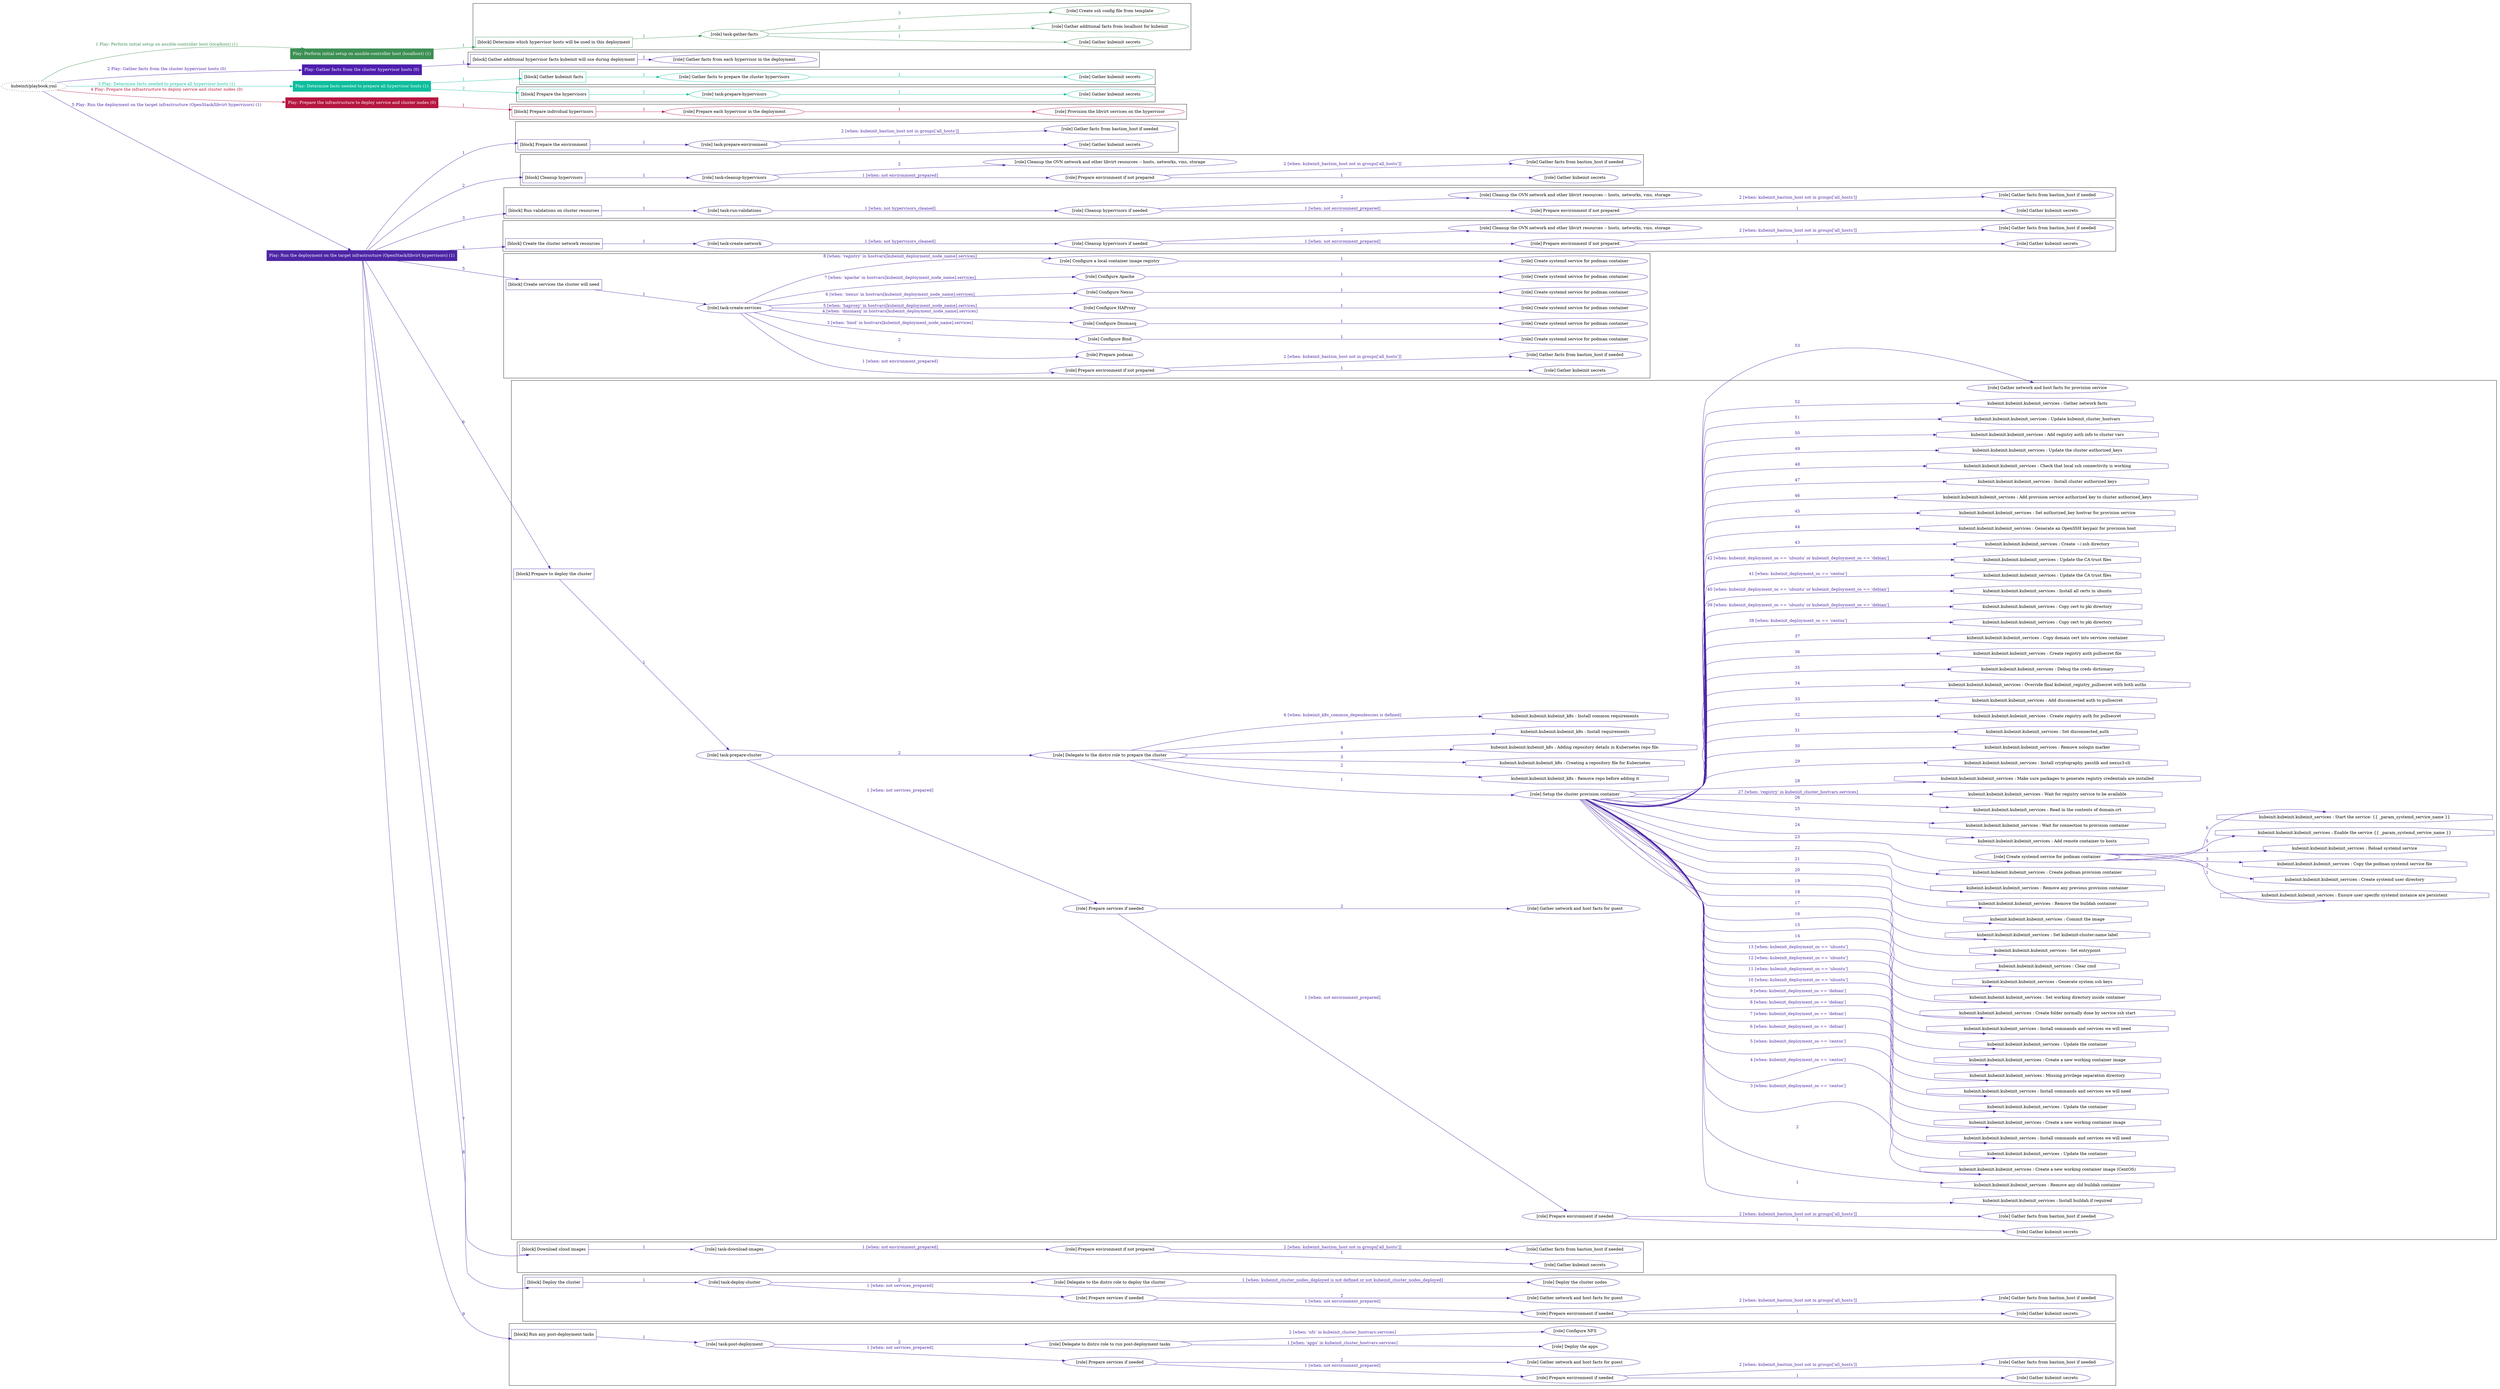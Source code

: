 digraph {
	graph [concentrate=true ordering=in rankdir=LR ratio=fill]
	edge [esep=5 sep=10]
	"kubeinit/playbook.yml" [URL="/home/runner/work/kubeinit/kubeinit/kubeinit/playbook.yml" id=playbook_29e4e7b1 style=dotted]
	"kubeinit/playbook.yml" -> play_d4e03787 [label="1 Play: Perform initial setup on ansible-controller host (localhost) (1)" color="#3d8f54" fontcolor="#3d8f54" id=edge_play_d4e03787 labeltooltip="1 Play: Perform initial setup on ansible-controller host (localhost) (1)" tooltip="1 Play: Perform initial setup on ansible-controller host (localhost) (1)"]
	subgraph "Play: Perform initial setup on ansible-controller host (localhost) (1)" {
		play_d4e03787 [label="Play: Perform initial setup on ansible-controller host (localhost) (1)" URL="/home/runner/work/kubeinit/kubeinit/kubeinit/playbook.yml" color="#3d8f54" fontcolor="#ffffff" id=play_d4e03787 shape=box style=filled tooltip=localhost]
		play_d4e03787 -> block_3ff248f2 [label=1 color="#3d8f54" fontcolor="#3d8f54" id=edge_block_3ff248f2 labeltooltip=1 tooltip=1]
		subgraph cluster_block_3ff248f2 {
			block_3ff248f2 [label="[block] Determine which hypervisor hosts will be used in this deployment" URL="/home/runner/work/kubeinit/kubeinit/kubeinit/playbook.yml" color="#3d8f54" id=block_3ff248f2 labeltooltip="Determine which hypervisor hosts will be used in this deployment" shape=box tooltip="Determine which hypervisor hosts will be used in this deployment"]
			block_3ff248f2 -> role_980d4cc7 [label="1 " color="#3d8f54" fontcolor="#3d8f54" id=edge_role_980d4cc7 labeltooltip="1 " tooltip="1 "]
			subgraph "task-gather-facts" {
				role_980d4cc7 [label="[role] task-gather-facts" URL="/home/runner/work/kubeinit/kubeinit/kubeinit/playbook.yml" color="#3d8f54" id=role_980d4cc7 tooltip="task-gather-facts"]
				role_980d4cc7 -> role_e7ff9eb5 [label="1 " color="#3d8f54" fontcolor="#3d8f54" id=edge_role_e7ff9eb5 labeltooltip="1 " tooltip="1 "]
				subgraph "Gather kubeinit secrets" {
					role_e7ff9eb5 [label="[role] Gather kubeinit secrets" URL="/home/runner/.ansible/collections/ansible_collections/kubeinit/kubeinit/roles/kubeinit_prepare/tasks/build_hypervisors_group.yml" color="#3d8f54" id=role_e7ff9eb5 tooltip="Gather kubeinit secrets"]
				}
				role_980d4cc7 -> role_e1d5afcc [label="2 " color="#3d8f54" fontcolor="#3d8f54" id=edge_role_e1d5afcc labeltooltip="2 " tooltip="2 "]
				subgraph "Gather additional facts from localhost for kubeinit" {
					role_e1d5afcc [label="[role] Gather additional facts from localhost for kubeinit" URL="/home/runner/.ansible/collections/ansible_collections/kubeinit/kubeinit/roles/kubeinit_prepare/tasks/build_hypervisors_group.yml" color="#3d8f54" id=role_e1d5afcc tooltip="Gather additional facts from localhost for kubeinit"]
				}
				role_980d4cc7 -> role_a2bbe9a1 [label="3 " color="#3d8f54" fontcolor="#3d8f54" id=edge_role_a2bbe9a1 labeltooltip="3 " tooltip="3 "]
				subgraph "Create ssh config file from template" {
					role_a2bbe9a1 [label="[role] Create ssh config file from template" URL="/home/runner/.ansible/collections/ansible_collections/kubeinit/kubeinit/roles/kubeinit_prepare/tasks/build_hypervisors_group.yml" color="#3d8f54" id=role_a2bbe9a1 tooltip="Create ssh config file from template"]
				}
			}
		}
	}
	"kubeinit/playbook.yml" -> play_6a6f4686 [label="2 Play: Gather facts from the cluster hypervisor hosts (0)" color="#4e1eae" fontcolor="#4e1eae" id=edge_play_6a6f4686 labeltooltip="2 Play: Gather facts from the cluster hypervisor hosts (0)" tooltip="2 Play: Gather facts from the cluster hypervisor hosts (0)"]
	subgraph "Play: Gather facts from the cluster hypervisor hosts (0)" {
		play_6a6f4686 [label="Play: Gather facts from the cluster hypervisor hosts (0)" URL="/home/runner/work/kubeinit/kubeinit/kubeinit/playbook.yml" color="#4e1eae" fontcolor="#ffffff" id=play_6a6f4686 shape=box style=filled tooltip="Play: Gather facts from the cluster hypervisor hosts (0)"]
		play_6a6f4686 -> block_39bf722c [label=1 color="#4e1eae" fontcolor="#4e1eae" id=edge_block_39bf722c labeltooltip=1 tooltip=1]
		subgraph cluster_block_39bf722c {
			block_39bf722c [label="[block] Gather additional hypervisor facts kubeinit will use during deployment" URL="/home/runner/work/kubeinit/kubeinit/kubeinit/playbook.yml" color="#4e1eae" id=block_39bf722c labeltooltip="Gather additional hypervisor facts kubeinit will use during deployment" shape=box tooltip="Gather additional hypervisor facts kubeinit will use during deployment"]
			block_39bf722c -> role_8f31a552 [label="1 " color="#4e1eae" fontcolor="#4e1eae" id=edge_role_8f31a552 labeltooltip="1 " tooltip="1 "]
			subgraph "Gather facts from each hypervisor in the deployment" {
				role_8f31a552 [label="[role] Gather facts from each hypervisor in the deployment" URL="/home/runner/work/kubeinit/kubeinit/kubeinit/playbook.yml" color="#4e1eae" id=role_8f31a552 tooltip="Gather facts from each hypervisor in the deployment"]
			}
		}
	}
	"kubeinit/playbook.yml" -> play_4c4ced6e [label="3 Play: Determine facts needed to prepare all hypervisor hosts (1)" color="#0ebe9d" fontcolor="#0ebe9d" id=edge_play_4c4ced6e labeltooltip="3 Play: Determine facts needed to prepare all hypervisor hosts (1)" tooltip="3 Play: Determine facts needed to prepare all hypervisor hosts (1)"]
	subgraph "Play: Determine facts needed to prepare all hypervisor hosts (1)" {
		play_4c4ced6e [label="Play: Determine facts needed to prepare all hypervisor hosts (1)" URL="/home/runner/work/kubeinit/kubeinit/kubeinit/playbook.yml" color="#0ebe9d" fontcolor="#ffffff" id=play_4c4ced6e shape=box style=filled tooltip=localhost]
		play_4c4ced6e -> block_004498d2 [label=1 color="#0ebe9d" fontcolor="#0ebe9d" id=edge_block_004498d2 labeltooltip=1 tooltip=1]
		subgraph cluster_block_004498d2 {
			block_004498d2 [label="[block] Gather kubeinit facts" URL="/home/runner/work/kubeinit/kubeinit/kubeinit/playbook.yml" color="#0ebe9d" id=block_004498d2 labeltooltip="Gather kubeinit facts" shape=box tooltip="Gather kubeinit facts"]
			block_004498d2 -> role_69c2dfad [label="1 " color="#0ebe9d" fontcolor="#0ebe9d" id=edge_role_69c2dfad labeltooltip="1 " tooltip="1 "]
			subgraph "Gather facts to prepare the cluster hypervisors" {
				role_69c2dfad [label="[role] Gather facts to prepare the cluster hypervisors" URL="/home/runner/work/kubeinit/kubeinit/kubeinit/playbook.yml" color="#0ebe9d" id=role_69c2dfad tooltip="Gather facts to prepare the cluster hypervisors"]
				role_69c2dfad -> role_82eb5fea [label="1 " color="#0ebe9d" fontcolor="#0ebe9d" id=edge_role_82eb5fea labeltooltip="1 " tooltip="1 "]
				subgraph "Gather kubeinit secrets" {
					role_82eb5fea [label="[role] Gather kubeinit secrets" URL="/home/runner/.ansible/collections/ansible_collections/kubeinit/kubeinit/roles/kubeinit_prepare/tasks/gather_kubeinit_facts.yml" color="#0ebe9d" id=role_82eb5fea tooltip="Gather kubeinit secrets"]
				}
			}
		}
		play_4c4ced6e -> block_b250427e [label=2 color="#0ebe9d" fontcolor="#0ebe9d" id=edge_block_b250427e labeltooltip=2 tooltip=2]
		subgraph cluster_block_b250427e {
			block_b250427e [label="[block] Prepare the hypervisors" URL="/home/runner/work/kubeinit/kubeinit/kubeinit/playbook.yml" color="#0ebe9d" id=block_b250427e labeltooltip="Prepare the hypervisors" shape=box tooltip="Prepare the hypervisors"]
			block_b250427e -> role_73054b48 [label="1 " color="#0ebe9d" fontcolor="#0ebe9d" id=edge_role_73054b48 labeltooltip="1 " tooltip="1 "]
			subgraph "task-prepare-hypervisors" {
				role_73054b48 [label="[role] task-prepare-hypervisors" URL="/home/runner/work/kubeinit/kubeinit/kubeinit/playbook.yml" color="#0ebe9d" id=role_73054b48 tooltip="task-prepare-hypervisors"]
				role_73054b48 -> role_71f4db57 [label="1 " color="#0ebe9d" fontcolor="#0ebe9d" id=edge_role_71f4db57 labeltooltip="1 " tooltip="1 "]
				subgraph "Gather kubeinit secrets" {
					role_71f4db57 [label="[role] Gather kubeinit secrets" URL="/home/runner/.ansible/collections/ansible_collections/kubeinit/kubeinit/roles/kubeinit_prepare/tasks/gather_kubeinit_facts.yml" color="#0ebe9d" id=role_71f4db57 tooltip="Gather kubeinit secrets"]
				}
			}
		}
	}
	"kubeinit/playbook.yml" -> play_ba2fc536 [label="4 Play: Prepare the infrastructure to deploy service and cluster nodes (0)" color="#b6163f" fontcolor="#b6163f" id=edge_play_ba2fc536 labeltooltip="4 Play: Prepare the infrastructure to deploy service and cluster nodes (0)" tooltip="4 Play: Prepare the infrastructure to deploy service and cluster nodes (0)"]
	subgraph "Play: Prepare the infrastructure to deploy service and cluster nodes (0)" {
		play_ba2fc536 [label="Play: Prepare the infrastructure to deploy service and cluster nodes (0)" URL="/home/runner/work/kubeinit/kubeinit/kubeinit/playbook.yml" color="#b6163f" fontcolor="#ffffff" id=play_ba2fc536 shape=box style=filled tooltip="Play: Prepare the infrastructure to deploy service and cluster nodes (0)"]
		play_ba2fc536 -> block_eebcfac3 [label=1 color="#b6163f" fontcolor="#b6163f" id=edge_block_eebcfac3 labeltooltip=1 tooltip=1]
		subgraph cluster_block_eebcfac3 {
			block_eebcfac3 [label="[block] Prepare individual hypervisors" URL="/home/runner/work/kubeinit/kubeinit/kubeinit/playbook.yml" color="#b6163f" id=block_eebcfac3 labeltooltip="Prepare individual hypervisors" shape=box tooltip="Prepare individual hypervisors"]
			block_eebcfac3 -> role_a0d0b075 [label="1 " color="#b6163f" fontcolor="#b6163f" id=edge_role_a0d0b075 labeltooltip="1 " tooltip="1 "]
			subgraph "Prepare each hypervisor in the deployment" {
				role_a0d0b075 [label="[role] Prepare each hypervisor in the deployment" URL="/home/runner/work/kubeinit/kubeinit/kubeinit/playbook.yml" color="#b6163f" id=role_a0d0b075 tooltip="Prepare each hypervisor in the deployment"]
				role_a0d0b075 -> role_9f4cfb5f [label="1 " color="#b6163f" fontcolor="#b6163f" id=edge_role_9f4cfb5f labeltooltip="1 " tooltip="1 "]
				subgraph "Provision the libvirt services on the hypervisor" {
					role_9f4cfb5f [label="[role] Provision the libvirt services on the hypervisor" URL="/home/runner/.ansible/collections/ansible_collections/kubeinit/kubeinit/roles/kubeinit_prepare/tasks/prepare_hypervisor.yml" color="#b6163f" id=role_9f4cfb5f tooltip="Provision the libvirt services on the hypervisor"]
				}
			}
		}
	}
	"kubeinit/playbook.yml" -> play_884d92b0 [label="5 Play: Run the deployment on the target infrastructure (OpenStack/libvirt hypervisors) (1)" color="#4d26a6" fontcolor="#4d26a6" id=edge_play_884d92b0 labeltooltip="5 Play: Run the deployment on the target infrastructure (OpenStack/libvirt hypervisors) (1)" tooltip="5 Play: Run the deployment on the target infrastructure (OpenStack/libvirt hypervisors) (1)"]
	subgraph "Play: Run the deployment on the target infrastructure (OpenStack/libvirt hypervisors) (1)" {
		play_884d92b0 [label="Play: Run the deployment on the target infrastructure (OpenStack/libvirt hypervisors) (1)" URL="/home/runner/work/kubeinit/kubeinit/kubeinit/playbook.yml" color="#4d26a6" fontcolor="#ffffff" id=play_884d92b0 shape=box style=filled tooltip=localhost]
		play_884d92b0 -> block_168711d7 [label=1 color="#4d26a6" fontcolor="#4d26a6" id=edge_block_168711d7 labeltooltip=1 tooltip=1]
		subgraph cluster_block_168711d7 {
			block_168711d7 [label="[block] Prepare the environment" URL="/home/runner/work/kubeinit/kubeinit/kubeinit/playbook.yml" color="#4d26a6" id=block_168711d7 labeltooltip="Prepare the environment" shape=box tooltip="Prepare the environment"]
			block_168711d7 -> role_57773c47 [label="1 " color="#4d26a6" fontcolor="#4d26a6" id=edge_role_57773c47 labeltooltip="1 " tooltip="1 "]
			subgraph "task-prepare-environment" {
				role_57773c47 [label="[role] task-prepare-environment" URL="/home/runner/work/kubeinit/kubeinit/kubeinit/playbook.yml" color="#4d26a6" id=role_57773c47 tooltip="task-prepare-environment"]
				role_57773c47 -> role_7461e7ca [label="1 " color="#4d26a6" fontcolor="#4d26a6" id=edge_role_7461e7ca labeltooltip="1 " tooltip="1 "]
				subgraph "Gather kubeinit secrets" {
					role_7461e7ca [label="[role] Gather kubeinit secrets" URL="/home/runner/.ansible/collections/ansible_collections/kubeinit/kubeinit/roles/kubeinit_prepare/tasks/gather_kubeinit_facts.yml" color="#4d26a6" id=role_7461e7ca tooltip="Gather kubeinit secrets"]
				}
				role_57773c47 -> role_a1a48f5c [label="2 [when: kubeinit_bastion_host not in groups['all_hosts']]" color="#4d26a6" fontcolor="#4d26a6" id=edge_role_a1a48f5c labeltooltip="2 [when: kubeinit_bastion_host not in groups['all_hosts']]" tooltip="2 [when: kubeinit_bastion_host not in groups['all_hosts']]"]
				subgraph "Gather facts from bastion_host if needed" {
					role_a1a48f5c [label="[role] Gather facts from bastion_host if needed" URL="/home/runner/.ansible/collections/ansible_collections/kubeinit/kubeinit/roles/kubeinit_prepare/tasks/main.yml" color="#4d26a6" id=role_a1a48f5c tooltip="Gather facts from bastion_host if needed"]
				}
			}
		}
		play_884d92b0 -> block_1fe13d6d [label=2 color="#4d26a6" fontcolor="#4d26a6" id=edge_block_1fe13d6d labeltooltip=2 tooltip=2]
		subgraph cluster_block_1fe13d6d {
			block_1fe13d6d [label="[block] Cleanup hypervisors" URL="/home/runner/work/kubeinit/kubeinit/kubeinit/playbook.yml" color="#4d26a6" id=block_1fe13d6d labeltooltip="Cleanup hypervisors" shape=box tooltip="Cleanup hypervisors"]
			block_1fe13d6d -> role_16a0f3eb [label="1 " color="#4d26a6" fontcolor="#4d26a6" id=edge_role_16a0f3eb labeltooltip="1 " tooltip="1 "]
			subgraph "task-cleanup-hypervisors" {
				role_16a0f3eb [label="[role] task-cleanup-hypervisors" URL="/home/runner/work/kubeinit/kubeinit/kubeinit/playbook.yml" color="#4d26a6" id=role_16a0f3eb tooltip="task-cleanup-hypervisors"]
				role_16a0f3eb -> role_3f91cf2d [label="1 [when: not environment_prepared]" color="#4d26a6" fontcolor="#4d26a6" id=edge_role_3f91cf2d labeltooltip="1 [when: not environment_prepared]" tooltip="1 [when: not environment_prepared]"]
				subgraph "Prepare environment if not prepared" {
					role_3f91cf2d [label="[role] Prepare environment if not prepared" URL="/home/runner/.ansible/collections/ansible_collections/kubeinit/kubeinit/roles/kubeinit_libvirt/tasks/cleanup_hypervisors.yml" color="#4d26a6" id=role_3f91cf2d tooltip="Prepare environment if not prepared"]
					role_3f91cf2d -> role_ccab8f98 [label="1 " color="#4d26a6" fontcolor="#4d26a6" id=edge_role_ccab8f98 labeltooltip="1 " tooltip="1 "]
					subgraph "Gather kubeinit secrets" {
						role_ccab8f98 [label="[role] Gather kubeinit secrets" URL="/home/runner/.ansible/collections/ansible_collections/kubeinit/kubeinit/roles/kubeinit_prepare/tasks/gather_kubeinit_facts.yml" color="#4d26a6" id=role_ccab8f98 tooltip="Gather kubeinit secrets"]
					}
					role_3f91cf2d -> role_89634354 [label="2 [when: kubeinit_bastion_host not in groups['all_hosts']]" color="#4d26a6" fontcolor="#4d26a6" id=edge_role_89634354 labeltooltip="2 [when: kubeinit_bastion_host not in groups['all_hosts']]" tooltip="2 [when: kubeinit_bastion_host not in groups['all_hosts']]"]
					subgraph "Gather facts from bastion_host if needed" {
						role_89634354 [label="[role] Gather facts from bastion_host if needed" URL="/home/runner/.ansible/collections/ansible_collections/kubeinit/kubeinit/roles/kubeinit_prepare/tasks/main.yml" color="#4d26a6" id=role_89634354 tooltip="Gather facts from bastion_host if needed"]
					}
				}
				role_16a0f3eb -> role_4d1a7579 [label="2 " color="#4d26a6" fontcolor="#4d26a6" id=edge_role_4d1a7579 labeltooltip="2 " tooltip="2 "]
				subgraph "Cleanup the OVN network and other libvirt resources -- hosts, networks, vms, storage" {
					role_4d1a7579 [label="[role] Cleanup the OVN network and other libvirt resources -- hosts, networks, vms, storage" URL="/home/runner/.ansible/collections/ansible_collections/kubeinit/kubeinit/roles/kubeinit_libvirt/tasks/cleanup_hypervisors.yml" color="#4d26a6" id=role_4d1a7579 tooltip="Cleanup the OVN network and other libvirt resources -- hosts, networks, vms, storage"]
				}
			}
		}
		play_884d92b0 -> block_9dc39628 [label=3 color="#4d26a6" fontcolor="#4d26a6" id=edge_block_9dc39628 labeltooltip=3 tooltip=3]
		subgraph cluster_block_9dc39628 {
			block_9dc39628 [label="[block] Run validations on cluster resources" URL="/home/runner/work/kubeinit/kubeinit/kubeinit/playbook.yml" color="#4d26a6" id=block_9dc39628 labeltooltip="Run validations on cluster resources" shape=box tooltip="Run validations on cluster resources"]
			block_9dc39628 -> role_4e6aad76 [label="1 " color="#4d26a6" fontcolor="#4d26a6" id=edge_role_4e6aad76 labeltooltip="1 " tooltip="1 "]
			subgraph "task-run-validations" {
				role_4e6aad76 [label="[role] task-run-validations" URL="/home/runner/work/kubeinit/kubeinit/kubeinit/playbook.yml" color="#4d26a6" id=role_4e6aad76 tooltip="task-run-validations"]
				role_4e6aad76 -> role_29ab8a02 [label="1 [when: not hypervisors_cleaned]" color="#4d26a6" fontcolor="#4d26a6" id=edge_role_29ab8a02 labeltooltip="1 [when: not hypervisors_cleaned]" tooltip="1 [when: not hypervisors_cleaned]"]
				subgraph "Cleanup hypervisors if needed" {
					role_29ab8a02 [label="[role] Cleanup hypervisors if needed" URL="/home/runner/.ansible/collections/ansible_collections/kubeinit/kubeinit/roles/kubeinit_validations/tasks/main.yml" color="#4d26a6" id=role_29ab8a02 tooltip="Cleanup hypervisors if needed"]
					role_29ab8a02 -> role_d2e840f5 [label="1 [when: not environment_prepared]" color="#4d26a6" fontcolor="#4d26a6" id=edge_role_d2e840f5 labeltooltip="1 [when: not environment_prepared]" tooltip="1 [when: not environment_prepared]"]
					subgraph "Prepare environment if not prepared" {
						role_d2e840f5 [label="[role] Prepare environment if not prepared" URL="/home/runner/.ansible/collections/ansible_collections/kubeinit/kubeinit/roles/kubeinit_libvirt/tasks/cleanup_hypervisors.yml" color="#4d26a6" id=role_d2e840f5 tooltip="Prepare environment if not prepared"]
						role_d2e840f5 -> role_d1a87c93 [label="1 " color="#4d26a6" fontcolor="#4d26a6" id=edge_role_d1a87c93 labeltooltip="1 " tooltip="1 "]
						subgraph "Gather kubeinit secrets" {
							role_d1a87c93 [label="[role] Gather kubeinit secrets" URL="/home/runner/.ansible/collections/ansible_collections/kubeinit/kubeinit/roles/kubeinit_prepare/tasks/gather_kubeinit_facts.yml" color="#4d26a6" id=role_d1a87c93 tooltip="Gather kubeinit secrets"]
						}
						role_d2e840f5 -> role_02778125 [label="2 [when: kubeinit_bastion_host not in groups['all_hosts']]" color="#4d26a6" fontcolor="#4d26a6" id=edge_role_02778125 labeltooltip="2 [when: kubeinit_bastion_host not in groups['all_hosts']]" tooltip="2 [when: kubeinit_bastion_host not in groups['all_hosts']]"]
						subgraph "Gather facts from bastion_host if needed" {
							role_02778125 [label="[role] Gather facts from bastion_host if needed" URL="/home/runner/.ansible/collections/ansible_collections/kubeinit/kubeinit/roles/kubeinit_prepare/tasks/main.yml" color="#4d26a6" id=role_02778125 tooltip="Gather facts from bastion_host if needed"]
						}
					}
					role_29ab8a02 -> role_a4b47897 [label="2 " color="#4d26a6" fontcolor="#4d26a6" id=edge_role_a4b47897 labeltooltip="2 " tooltip="2 "]
					subgraph "Cleanup the OVN network and other libvirt resources -- hosts, networks, vms, storage" {
						role_a4b47897 [label="[role] Cleanup the OVN network and other libvirt resources -- hosts, networks, vms, storage" URL="/home/runner/.ansible/collections/ansible_collections/kubeinit/kubeinit/roles/kubeinit_libvirt/tasks/cleanup_hypervisors.yml" color="#4d26a6" id=role_a4b47897 tooltip="Cleanup the OVN network and other libvirt resources -- hosts, networks, vms, storage"]
					}
				}
			}
		}
		play_884d92b0 -> block_43dd2ac0 [label=4 color="#4d26a6" fontcolor="#4d26a6" id=edge_block_43dd2ac0 labeltooltip=4 tooltip=4]
		subgraph cluster_block_43dd2ac0 {
			block_43dd2ac0 [label="[block] Create the cluster network resources" URL="/home/runner/work/kubeinit/kubeinit/kubeinit/playbook.yml" color="#4d26a6" id=block_43dd2ac0 labeltooltip="Create the cluster network resources" shape=box tooltip="Create the cluster network resources"]
			block_43dd2ac0 -> role_9f771a0d [label="1 " color="#4d26a6" fontcolor="#4d26a6" id=edge_role_9f771a0d labeltooltip="1 " tooltip="1 "]
			subgraph "task-create-network" {
				role_9f771a0d [label="[role] task-create-network" URL="/home/runner/work/kubeinit/kubeinit/kubeinit/playbook.yml" color="#4d26a6" id=role_9f771a0d tooltip="task-create-network"]
				role_9f771a0d -> role_28c42e35 [label="1 [when: not hypervisors_cleaned]" color="#4d26a6" fontcolor="#4d26a6" id=edge_role_28c42e35 labeltooltip="1 [when: not hypervisors_cleaned]" tooltip="1 [when: not hypervisors_cleaned]"]
				subgraph "Cleanup hypervisors if needed" {
					role_28c42e35 [label="[role] Cleanup hypervisors if needed" URL="/home/runner/.ansible/collections/ansible_collections/kubeinit/kubeinit/roles/kubeinit_libvirt/tasks/create_network.yml" color="#4d26a6" id=role_28c42e35 tooltip="Cleanup hypervisors if needed"]
					role_28c42e35 -> role_34f636d5 [label="1 [when: not environment_prepared]" color="#4d26a6" fontcolor="#4d26a6" id=edge_role_34f636d5 labeltooltip="1 [when: not environment_prepared]" tooltip="1 [when: not environment_prepared]"]
					subgraph "Prepare environment if not prepared" {
						role_34f636d5 [label="[role] Prepare environment if not prepared" URL="/home/runner/.ansible/collections/ansible_collections/kubeinit/kubeinit/roles/kubeinit_libvirt/tasks/cleanup_hypervisors.yml" color="#4d26a6" id=role_34f636d5 tooltip="Prepare environment if not prepared"]
						role_34f636d5 -> role_b85a9b19 [label="1 " color="#4d26a6" fontcolor="#4d26a6" id=edge_role_b85a9b19 labeltooltip="1 " tooltip="1 "]
						subgraph "Gather kubeinit secrets" {
							role_b85a9b19 [label="[role] Gather kubeinit secrets" URL="/home/runner/.ansible/collections/ansible_collections/kubeinit/kubeinit/roles/kubeinit_prepare/tasks/gather_kubeinit_facts.yml" color="#4d26a6" id=role_b85a9b19 tooltip="Gather kubeinit secrets"]
						}
						role_34f636d5 -> role_8fc68171 [label="2 [when: kubeinit_bastion_host not in groups['all_hosts']]" color="#4d26a6" fontcolor="#4d26a6" id=edge_role_8fc68171 labeltooltip="2 [when: kubeinit_bastion_host not in groups['all_hosts']]" tooltip="2 [when: kubeinit_bastion_host not in groups['all_hosts']]"]
						subgraph "Gather facts from bastion_host if needed" {
							role_8fc68171 [label="[role] Gather facts from bastion_host if needed" URL="/home/runner/.ansible/collections/ansible_collections/kubeinit/kubeinit/roles/kubeinit_prepare/tasks/main.yml" color="#4d26a6" id=role_8fc68171 tooltip="Gather facts from bastion_host if needed"]
						}
					}
					role_28c42e35 -> role_394ea04a [label="2 " color="#4d26a6" fontcolor="#4d26a6" id=edge_role_394ea04a labeltooltip="2 " tooltip="2 "]
					subgraph "Cleanup the OVN network and other libvirt resources -- hosts, networks, vms, storage" {
						role_394ea04a [label="[role] Cleanup the OVN network and other libvirt resources -- hosts, networks, vms, storage" URL="/home/runner/.ansible/collections/ansible_collections/kubeinit/kubeinit/roles/kubeinit_libvirt/tasks/cleanup_hypervisors.yml" color="#4d26a6" id=role_394ea04a tooltip="Cleanup the OVN network and other libvirt resources -- hosts, networks, vms, storage"]
					}
				}
			}
		}
		play_884d92b0 -> block_7becdd32 [label=5 color="#4d26a6" fontcolor="#4d26a6" id=edge_block_7becdd32 labeltooltip=5 tooltip=5]
		subgraph cluster_block_7becdd32 {
			block_7becdd32 [label="[block] Create services the cluster will need" URL="/home/runner/work/kubeinit/kubeinit/kubeinit/playbook.yml" color="#4d26a6" id=block_7becdd32 labeltooltip="Create services the cluster will need" shape=box tooltip="Create services the cluster will need"]
			block_7becdd32 -> role_ea3fabf5 [label="1 " color="#4d26a6" fontcolor="#4d26a6" id=edge_role_ea3fabf5 labeltooltip="1 " tooltip="1 "]
			subgraph "task-create-services" {
				role_ea3fabf5 [label="[role] task-create-services" URL="/home/runner/work/kubeinit/kubeinit/kubeinit/playbook.yml" color="#4d26a6" id=role_ea3fabf5 tooltip="task-create-services"]
				role_ea3fabf5 -> role_923359df [label="1 [when: not environment_prepared]" color="#4d26a6" fontcolor="#4d26a6" id=edge_role_923359df labeltooltip="1 [when: not environment_prepared]" tooltip="1 [when: not environment_prepared]"]
				subgraph "Prepare environment if not prepared" {
					role_923359df [label="[role] Prepare environment if not prepared" URL="/home/runner/.ansible/collections/ansible_collections/kubeinit/kubeinit/roles/kubeinit_services/tasks/main.yml" color="#4d26a6" id=role_923359df tooltip="Prepare environment if not prepared"]
					role_923359df -> role_dde96cf7 [label="1 " color="#4d26a6" fontcolor="#4d26a6" id=edge_role_dde96cf7 labeltooltip="1 " tooltip="1 "]
					subgraph "Gather kubeinit secrets" {
						role_dde96cf7 [label="[role] Gather kubeinit secrets" URL="/home/runner/.ansible/collections/ansible_collections/kubeinit/kubeinit/roles/kubeinit_prepare/tasks/gather_kubeinit_facts.yml" color="#4d26a6" id=role_dde96cf7 tooltip="Gather kubeinit secrets"]
					}
					role_923359df -> role_38a7e8ce [label="2 [when: kubeinit_bastion_host not in groups['all_hosts']]" color="#4d26a6" fontcolor="#4d26a6" id=edge_role_38a7e8ce labeltooltip="2 [when: kubeinit_bastion_host not in groups['all_hosts']]" tooltip="2 [when: kubeinit_bastion_host not in groups['all_hosts']]"]
					subgraph "Gather facts from bastion_host if needed" {
						role_38a7e8ce [label="[role] Gather facts from bastion_host if needed" URL="/home/runner/.ansible/collections/ansible_collections/kubeinit/kubeinit/roles/kubeinit_prepare/tasks/main.yml" color="#4d26a6" id=role_38a7e8ce tooltip="Gather facts from bastion_host if needed"]
					}
				}
				role_ea3fabf5 -> role_b63cc5a2 [label="2 " color="#4d26a6" fontcolor="#4d26a6" id=edge_role_b63cc5a2 labeltooltip="2 " tooltip="2 "]
				subgraph "Prepare podman" {
					role_b63cc5a2 [label="[role] Prepare podman" URL="/home/runner/.ansible/collections/ansible_collections/kubeinit/kubeinit/roles/kubeinit_services/tasks/00_create_service_pod.yml" color="#4d26a6" id=role_b63cc5a2 tooltip="Prepare podman"]
				}
				role_ea3fabf5 -> role_cd06c33e [label="3 [when: 'bind' in hostvars[kubeinit_deployment_node_name].services]" color="#4d26a6" fontcolor="#4d26a6" id=edge_role_cd06c33e labeltooltip="3 [when: 'bind' in hostvars[kubeinit_deployment_node_name].services]" tooltip="3 [when: 'bind' in hostvars[kubeinit_deployment_node_name].services]"]
				subgraph "Configure Bind" {
					role_cd06c33e [label="[role] Configure Bind" URL="/home/runner/.ansible/collections/ansible_collections/kubeinit/kubeinit/roles/kubeinit_services/tasks/start_services_containers.yml" color="#4d26a6" id=role_cd06c33e tooltip="Configure Bind"]
					role_cd06c33e -> role_90fdc77b [label="1 " color="#4d26a6" fontcolor="#4d26a6" id=edge_role_90fdc77b labeltooltip="1 " tooltip="1 "]
					subgraph "Create systemd service for podman container" {
						role_90fdc77b [label="[role] Create systemd service for podman container" URL="/home/runner/.ansible/collections/ansible_collections/kubeinit/kubeinit/roles/kubeinit_bind/tasks/main.yml" color="#4d26a6" id=role_90fdc77b tooltip="Create systemd service for podman container"]
					}
				}
				role_ea3fabf5 -> role_818a0493 [label="4 [when: 'dnsmasq' in hostvars[kubeinit_deployment_node_name].services]" color="#4d26a6" fontcolor="#4d26a6" id=edge_role_818a0493 labeltooltip="4 [when: 'dnsmasq' in hostvars[kubeinit_deployment_node_name].services]" tooltip="4 [when: 'dnsmasq' in hostvars[kubeinit_deployment_node_name].services]"]
				subgraph "Configure Dnsmasq" {
					role_818a0493 [label="[role] Configure Dnsmasq" URL="/home/runner/.ansible/collections/ansible_collections/kubeinit/kubeinit/roles/kubeinit_services/tasks/start_services_containers.yml" color="#4d26a6" id=role_818a0493 tooltip="Configure Dnsmasq"]
					role_818a0493 -> role_d994dccc [label="1 " color="#4d26a6" fontcolor="#4d26a6" id=edge_role_d994dccc labeltooltip="1 " tooltip="1 "]
					subgraph "Create systemd service for podman container" {
						role_d994dccc [label="[role] Create systemd service for podman container" URL="/home/runner/.ansible/collections/ansible_collections/kubeinit/kubeinit/roles/kubeinit_dnsmasq/tasks/main.yml" color="#4d26a6" id=role_d994dccc tooltip="Create systemd service for podman container"]
					}
				}
				role_ea3fabf5 -> role_bdb16fc7 [label="5 [when: 'haproxy' in hostvars[kubeinit_deployment_node_name].services]" color="#4d26a6" fontcolor="#4d26a6" id=edge_role_bdb16fc7 labeltooltip="5 [when: 'haproxy' in hostvars[kubeinit_deployment_node_name].services]" tooltip="5 [when: 'haproxy' in hostvars[kubeinit_deployment_node_name].services]"]
				subgraph "Configure HAProxy" {
					role_bdb16fc7 [label="[role] Configure HAProxy" URL="/home/runner/.ansible/collections/ansible_collections/kubeinit/kubeinit/roles/kubeinit_services/tasks/start_services_containers.yml" color="#4d26a6" id=role_bdb16fc7 tooltip="Configure HAProxy"]
					role_bdb16fc7 -> role_16ff558c [label="1 " color="#4d26a6" fontcolor="#4d26a6" id=edge_role_16ff558c labeltooltip="1 " tooltip="1 "]
					subgraph "Create systemd service for podman container" {
						role_16ff558c [label="[role] Create systemd service for podman container" URL="/home/runner/.ansible/collections/ansible_collections/kubeinit/kubeinit/roles/kubeinit_haproxy/tasks/main.yml" color="#4d26a6" id=role_16ff558c tooltip="Create systemd service for podman container"]
					}
				}
				role_ea3fabf5 -> role_9f540738 [label="6 [when: 'nexus' in hostvars[kubeinit_deployment_node_name].services]" color="#4d26a6" fontcolor="#4d26a6" id=edge_role_9f540738 labeltooltip="6 [when: 'nexus' in hostvars[kubeinit_deployment_node_name].services]" tooltip="6 [when: 'nexus' in hostvars[kubeinit_deployment_node_name].services]"]
				subgraph "Configure Nexus" {
					role_9f540738 [label="[role] Configure Nexus" URL="/home/runner/.ansible/collections/ansible_collections/kubeinit/kubeinit/roles/kubeinit_services/tasks/start_services_containers.yml" color="#4d26a6" id=role_9f540738 tooltip="Configure Nexus"]
					role_9f540738 -> role_f2106574 [label="1 " color="#4d26a6" fontcolor="#4d26a6" id=edge_role_f2106574 labeltooltip="1 " tooltip="1 "]
					subgraph "Create systemd service for podman container" {
						role_f2106574 [label="[role] Create systemd service for podman container" URL="/home/runner/.ansible/collections/ansible_collections/kubeinit/kubeinit/roles/kubeinit_nexus/tasks/main.yml" color="#4d26a6" id=role_f2106574 tooltip="Create systemd service for podman container"]
					}
				}
				role_ea3fabf5 -> role_cada13fe [label="7 [when: 'apache' in hostvars[kubeinit_deployment_node_name].services]" color="#4d26a6" fontcolor="#4d26a6" id=edge_role_cada13fe labeltooltip="7 [when: 'apache' in hostvars[kubeinit_deployment_node_name].services]" tooltip="7 [when: 'apache' in hostvars[kubeinit_deployment_node_name].services]"]
				subgraph "Configure Apache" {
					role_cada13fe [label="[role] Configure Apache" URL="/home/runner/.ansible/collections/ansible_collections/kubeinit/kubeinit/roles/kubeinit_services/tasks/start_services_containers.yml" color="#4d26a6" id=role_cada13fe tooltip="Configure Apache"]
					role_cada13fe -> role_cf32a666 [label="1 " color="#4d26a6" fontcolor="#4d26a6" id=edge_role_cf32a666 labeltooltip="1 " tooltip="1 "]
					subgraph "Create systemd service for podman container" {
						role_cf32a666 [label="[role] Create systemd service for podman container" URL="/home/runner/.ansible/collections/ansible_collections/kubeinit/kubeinit/roles/kubeinit_apache/tasks/main.yml" color="#4d26a6" id=role_cf32a666 tooltip="Create systemd service for podman container"]
					}
				}
				role_ea3fabf5 -> role_5ab04e72 [label="8 [when: 'registry' in hostvars[kubeinit_deployment_node_name].services]" color="#4d26a6" fontcolor="#4d26a6" id=edge_role_5ab04e72 labeltooltip="8 [when: 'registry' in hostvars[kubeinit_deployment_node_name].services]" tooltip="8 [when: 'registry' in hostvars[kubeinit_deployment_node_name].services]"]
				subgraph "Configure a local container image registry" {
					role_5ab04e72 [label="[role] Configure a local container image registry" URL="/home/runner/.ansible/collections/ansible_collections/kubeinit/kubeinit/roles/kubeinit_services/tasks/start_services_containers.yml" color="#4d26a6" id=role_5ab04e72 tooltip="Configure a local container image registry"]
					role_5ab04e72 -> role_faf6fae7 [label="1 " color="#4d26a6" fontcolor="#4d26a6" id=edge_role_faf6fae7 labeltooltip="1 " tooltip="1 "]
					subgraph "Create systemd service for podman container" {
						role_faf6fae7 [label="[role] Create systemd service for podman container" URL="/home/runner/.ansible/collections/ansible_collections/kubeinit/kubeinit/roles/kubeinit_registry/tasks/main.yml" color="#4d26a6" id=role_faf6fae7 tooltip="Create systemd service for podman container"]
					}
				}
			}
		}
		play_884d92b0 -> block_aedd8f8c [label=6 color="#4d26a6" fontcolor="#4d26a6" id=edge_block_aedd8f8c labeltooltip=6 tooltip=6]
		subgraph cluster_block_aedd8f8c {
			block_aedd8f8c [label="[block] Prepare to deploy the cluster" URL="/home/runner/work/kubeinit/kubeinit/kubeinit/playbook.yml" color="#4d26a6" id=block_aedd8f8c labeltooltip="Prepare to deploy the cluster" shape=box tooltip="Prepare to deploy the cluster"]
			block_aedd8f8c -> role_aa697756 [label="1 " color="#4d26a6" fontcolor="#4d26a6" id=edge_role_aa697756 labeltooltip="1 " tooltip="1 "]
			subgraph "task-prepare-cluster" {
				role_aa697756 [label="[role] task-prepare-cluster" URL="/home/runner/work/kubeinit/kubeinit/kubeinit/playbook.yml" color="#4d26a6" id=role_aa697756 tooltip="task-prepare-cluster"]
				role_aa697756 -> role_dd25ac81 [label="1 [when: not services_prepared]" color="#4d26a6" fontcolor="#4d26a6" id=edge_role_dd25ac81 labeltooltip="1 [when: not services_prepared]" tooltip="1 [when: not services_prepared]"]
				subgraph "Prepare services if needed" {
					role_dd25ac81 [label="[role] Prepare services if needed" URL="/home/runner/.ansible/collections/ansible_collections/kubeinit/kubeinit/roles/kubeinit_prepare/tasks/prepare_cluster.yml" color="#4d26a6" id=role_dd25ac81 tooltip="Prepare services if needed"]
					role_dd25ac81 -> role_e498e2f7 [label="1 [when: not environment_prepared]" color="#4d26a6" fontcolor="#4d26a6" id=edge_role_e498e2f7 labeltooltip="1 [when: not environment_prepared]" tooltip="1 [when: not environment_prepared]"]
					subgraph "Prepare environment if needed" {
						role_e498e2f7 [label="[role] Prepare environment if needed" URL="/home/runner/.ansible/collections/ansible_collections/kubeinit/kubeinit/roles/kubeinit_services/tasks/prepare_services.yml" color="#4d26a6" id=role_e498e2f7 tooltip="Prepare environment if needed"]
						role_e498e2f7 -> role_c640a2aa [label="1 " color="#4d26a6" fontcolor="#4d26a6" id=edge_role_c640a2aa labeltooltip="1 " tooltip="1 "]
						subgraph "Gather kubeinit secrets" {
							role_c640a2aa [label="[role] Gather kubeinit secrets" URL="/home/runner/.ansible/collections/ansible_collections/kubeinit/kubeinit/roles/kubeinit_prepare/tasks/gather_kubeinit_facts.yml" color="#4d26a6" id=role_c640a2aa tooltip="Gather kubeinit secrets"]
						}
						role_e498e2f7 -> role_27a4f771 [label="2 [when: kubeinit_bastion_host not in groups['all_hosts']]" color="#4d26a6" fontcolor="#4d26a6" id=edge_role_27a4f771 labeltooltip="2 [when: kubeinit_bastion_host not in groups['all_hosts']]" tooltip="2 [when: kubeinit_bastion_host not in groups['all_hosts']]"]
						subgraph "Gather facts from bastion_host if needed" {
							role_27a4f771 [label="[role] Gather facts from bastion_host if needed" URL="/home/runner/.ansible/collections/ansible_collections/kubeinit/kubeinit/roles/kubeinit_prepare/tasks/main.yml" color="#4d26a6" id=role_27a4f771 tooltip="Gather facts from bastion_host if needed"]
						}
					}
					role_dd25ac81 -> role_58425007 [label="2 " color="#4d26a6" fontcolor="#4d26a6" id=edge_role_58425007 labeltooltip="2 " tooltip="2 "]
					subgraph "Gather network and host facts for guest" {
						role_58425007 [label="[role] Gather network and host facts for guest" URL="/home/runner/.ansible/collections/ansible_collections/kubeinit/kubeinit/roles/kubeinit_services/tasks/prepare_services.yml" color="#4d26a6" id=role_58425007 tooltip="Gather network and host facts for guest"]
					}
				}
				role_aa697756 -> role_8932fdfc [label="2 " color="#4d26a6" fontcolor="#4d26a6" id=edge_role_8932fdfc labeltooltip="2 " tooltip="2 "]
				subgraph "Delegate to the distro role to prepare the cluster" {
					role_8932fdfc [label="[role] Delegate to the distro role to prepare the cluster" URL="/home/runner/.ansible/collections/ansible_collections/kubeinit/kubeinit/roles/kubeinit_prepare/tasks/prepare_cluster.yml" color="#4d26a6" id=role_8932fdfc tooltip="Delegate to the distro role to prepare the cluster"]
					role_8932fdfc -> role_d8f3a808 [label="1 " color="#4d26a6" fontcolor="#4d26a6" id=edge_role_d8f3a808 labeltooltip="1 " tooltip="1 "]
					subgraph "Setup the cluster provision container" {
						role_d8f3a808 [label="[role] Setup the cluster provision container" URL="/home/runner/.ansible/collections/ansible_collections/kubeinit/kubeinit/roles/kubeinit_k8s/tasks/prepare_cluster.yml" color="#4d26a6" id=role_d8f3a808 tooltip="Setup the cluster provision container"]
						task_b03c81fc [label="kubeinit.kubeinit.kubeinit_services : Install buildah if required" URL="/home/runner/.ansible/collections/ansible_collections/kubeinit/kubeinit/roles/kubeinit_services/tasks/create_provision_container.yml" color="#4d26a6" id=task_b03c81fc shape=octagon tooltip="kubeinit.kubeinit.kubeinit_services : Install buildah if required"]
						role_d8f3a808 -> task_b03c81fc [label="1 " color="#4d26a6" fontcolor="#4d26a6" id=edge_task_b03c81fc labeltooltip="1 " tooltip="1 "]
						task_ecaff034 [label="kubeinit.kubeinit.kubeinit_services : Remove any old buildah container" URL="/home/runner/.ansible/collections/ansible_collections/kubeinit/kubeinit/roles/kubeinit_services/tasks/create_provision_container.yml" color="#4d26a6" id=task_ecaff034 shape=octagon tooltip="kubeinit.kubeinit.kubeinit_services : Remove any old buildah container"]
						role_d8f3a808 -> task_ecaff034 [label="2 " color="#4d26a6" fontcolor="#4d26a6" id=edge_task_ecaff034 labeltooltip="2 " tooltip="2 "]
						task_7b496078 [label="kubeinit.kubeinit.kubeinit_services : Create a new working container image (CentOS)" URL="/home/runner/.ansible/collections/ansible_collections/kubeinit/kubeinit/roles/kubeinit_services/tasks/create_provision_container.yml" color="#4d26a6" id=task_7b496078 shape=octagon tooltip="kubeinit.kubeinit.kubeinit_services : Create a new working container image (CentOS)"]
						role_d8f3a808 -> task_7b496078 [label="3 [when: kubeinit_deployment_os == 'centos']" color="#4d26a6" fontcolor="#4d26a6" id=edge_task_7b496078 labeltooltip="3 [when: kubeinit_deployment_os == 'centos']" tooltip="3 [when: kubeinit_deployment_os == 'centos']"]
						task_0d97e2d9 [label="kubeinit.kubeinit.kubeinit_services : Update the container" URL="/home/runner/.ansible/collections/ansible_collections/kubeinit/kubeinit/roles/kubeinit_services/tasks/create_provision_container.yml" color="#4d26a6" id=task_0d97e2d9 shape=octagon tooltip="kubeinit.kubeinit.kubeinit_services : Update the container"]
						role_d8f3a808 -> task_0d97e2d9 [label="4 [when: kubeinit_deployment_os == 'centos']" color="#4d26a6" fontcolor="#4d26a6" id=edge_task_0d97e2d9 labeltooltip="4 [when: kubeinit_deployment_os == 'centos']" tooltip="4 [when: kubeinit_deployment_os == 'centos']"]
						task_81a8b612 [label="kubeinit.kubeinit.kubeinit_services : Install commands and services we will need" URL="/home/runner/.ansible/collections/ansible_collections/kubeinit/kubeinit/roles/kubeinit_services/tasks/create_provision_container.yml" color="#4d26a6" id=task_81a8b612 shape=octagon tooltip="kubeinit.kubeinit.kubeinit_services : Install commands and services we will need"]
						role_d8f3a808 -> task_81a8b612 [label="5 [when: kubeinit_deployment_os == 'centos']" color="#4d26a6" fontcolor="#4d26a6" id=edge_task_81a8b612 labeltooltip="5 [when: kubeinit_deployment_os == 'centos']" tooltip="5 [when: kubeinit_deployment_os == 'centos']"]
						task_b4713d32 [label="kubeinit.kubeinit.kubeinit_services : Create a new working container image" URL="/home/runner/.ansible/collections/ansible_collections/kubeinit/kubeinit/roles/kubeinit_services/tasks/create_provision_container.yml" color="#4d26a6" id=task_b4713d32 shape=octagon tooltip="kubeinit.kubeinit.kubeinit_services : Create a new working container image"]
						role_d8f3a808 -> task_b4713d32 [label="6 [when: kubeinit_deployment_os == 'debian']" color="#4d26a6" fontcolor="#4d26a6" id=edge_task_b4713d32 labeltooltip="6 [when: kubeinit_deployment_os == 'debian']" tooltip="6 [when: kubeinit_deployment_os == 'debian']"]
						task_382eeea7 [label="kubeinit.kubeinit.kubeinit_services : Update the container" URL="/home/runner/.ansible/collections/ansible_collections/kubeinit/kubeinit/roles/kubeinit_services/tasks/create_provision_container.yml" color="#4d26a6" id=task_382eeea7 shape=octagon tooltip="kubeinit.kubeinit.kubeinit_services : Update the container"]
						role_d8f3a808 -> task_382eeea7 [label="7 [when: kubeinit_deployment_os == 'debian']" color="#4d26a6" fontcolor="#4d26a6" id=edge_task_382eeea7 labeltooltip="7 [when: kubeinit_deployment_os == 'debian']" tooltip="7 [when: kubeinit_deployment_os == 'debian']"]
						task_353a9119 [label="kubeinit.kubeinit.kubeinit_services : Install commands and services we will need" URL="/home/runner/.ansible/collections/ansible_collections/kubeinit/kubeinit/roles/kubeinit_services/tasks/create_provision_container.yml" color="#4d26a6" id=task_353a9119 shape=octagon tooltip="kubeinit.kubeinit.kubeinit_services : Install commands and services we will need"]
						role_d8f3a808 -> task_353a9119 [label="8 [when: kubeinit_deployment_os == 'debian']" color="#4d26a6" fontcolor="#4d26a6" id=edge_task_353a9119 labeltooltip="8 [when: kubeinit_deployment_os == 'debian']" tooltip="8 [when: kubeinit_deployment_os == 'debian']"]
						task_c7b08f6d [label="kubeinit.kubeinit.kubeinit_services : Missing privilege separation directory" URL="/home/runner/.ansible/collections/ansible_collections/kubeinit/kubeinit/roles/kubeinit_services/tasks/create_provision_container.yml" color="#4d26a6" id=task_c7b08f6d shape=octagon tooltip="kubeinit.kubeinit.kubeinit_services : Missing privilege separation directory"]
						role_d8f3a808 -> task_c7b08f6d [label="9 [when: kubeinit_deployment_os == 'debian']" color="#4d26a6" fontcolor="#4d26a6" id=edge_task_c7b08f6d labeltooltip="9 [when: kubeinit_deployment_os == 'debian']" tooltip="9 [when: kubeinit_deployment_os == 'debian']"]
						task_3b0e5b7b [label="kubeinit.kubeinit.kubeinit_services : Create a new working container image" URL="/home/runner/.ansible/collections/ansible_collections/kubeinit/kubeinit/roles/kubeinit_services/tasks/create_provision_container.yml" color="#4d26a6" id=task_3b0e5b7b shape=octagon tooltip="kubeinit.kubeinit.kubeinit_services : Create a new working container image"]
						role_d8f3a808 -> task_3b0e5b7b [label="10 [when: kubeinit_deployment_os == 'ubuntu']" color="#4d26a6" fontcolor="#4d26a6" id=edge_task_3b0e5b7b labeltooltip="10 [when: kubeinit_deployment_os == 'ubuntu']" tooltip="10 [when: kubeinit_deployment_os == 'ubuntu']"]
						task_d24487b9 [label="kubeinit.kubeinit.kubeinit_services : Update the container" URL="/home/runner/.ansible/collections/ansible_collections/kubeinit/kubeinit/roles/kubeinit_services/tasks/create_provision_container.yml" color="#4d26a6" id=task_d24487b9 shape=octagon tooltip="kubeinit.kubeinit.kubeinit_services : Update the container"]
						role_d8f3a808 -> task_d24487b9 [label="11 [when: kubeinit_deployment_os == 'ubuntu']" color="#4d26a6" fontcolor="#4d26a6" id=edge_task_d24487b9 labeltooltip="11 [when: kubeinit_deployment_os == 'ubuntu']" tooltip="11 [when: kubeinit_deployment_os == 'ubuntu']"]
						task_85b29a62 [label="kubeinit.kubeinit.kubeinit_services : Install commands and services we will need" URL="/home/runner/.ansible/collections/ansible_collections/kubeinit/kubeinit/roles/kubeinit_services/tasks/create_provision_container.yml" color="#4d26a6" id=task_85b29a62 shape=octagon tooltip="kubeinit.kubeinit.kubeinit_services : Install commands and services we will need"]
						role_d8f3a808 -> task_85b29a62 [label="12 [when: kubeinit_deployment_os == 'ubuntu']" color="#4d26a6" fontcolor="#4d26a6" id=edge_task_85b29a62 labeltooltip="12 [when: kubeinit_deployment_os == 'ubuntu']" tooltip="12 [when: kubeinit_deployment_os == 'ubuntu']"]
						task_1821ed8c [label="kubeinit.kubeinit.kubeinit_services : Create folder normally done by service ssh start" URL="/home/runner/.ansible/collections/ansible_collections/kubeinit/kubeinit/roles/kubeinit_services/tasks/create_provision_container.yml" color="#4d26a6" id=task_1821ed8c shape=octagon tooltip="kubeinit.kubeinit.kubeinit_services : Create folder normally done by service ssh start"]
						role_d8f3a808 -> task_1821ed8c [label="13 [when: kubeinit_deployment_os == 'ubuntu']" color="#4d26a6" fontcolor="#4d26a6" id=edge_task_1821ed8c labeltooltip="13 [when: kubeinit_deployment_os == 'ubuntu']" tooltip="13 [when: kubeinit_deployment_os == 'ubuntu']"]
						task_5f6e21da [label="kubeinit.kubeinit.kubeinit_services : Set working directory inside container" URL="/home/runner/.ansible/collections/ansible_collections/kubeinit/kubeinit/roles/kubeinit_services/tasks/create_provision_container.yml" color="#4d26a6" id=task_5f6e21da shape=octagon tooltip="kubeinit.kubeinit.kubeinit_services : Set working directory inside container"]
						role_d8f3a808 -> task_5f6e21da [label="14 " color="#4d26a6" fontcolor="#4d26a6" id=edge_task_5f6e21da labeltooltip="14 " tooltip="14 "]
						task_be530231 [label="kubeinit.kubeinit.kubeinit_services : Generate system ssh keys" URL="/home/runner/.ansible/collections/ansible_collections/kubeinit/kubeinit/roles/kubeinit_services/tasks/create_provision_container.yml" color="#4d26a6" id=task_be530231 shape=octagon tooltip="kubeinit.kubeinit.kubeinit_services : Generate system ssh keys"]
						role_d8f3a808 -> task_be530231 [label="15 " color="#4d26a6" fontcolor="#4d26a6" id=edge_task_be530231 labeltooltip="15 " tooltip="15 "]
						task_6012e6b8 [label="kubeinit.kubeinit.kubeinit_services : Clear cmd" URL="/home/runner/.ansible/collections/ansible_collections/kubeinit/kubeinit/roles/kubeinit_services/tasks/create_provision_container.yml" color="#4d26a6" id=task_6012e6b8 shape=octagon tooltip="kubeinit.kubeinit.kubeinit_services : Clear cmd"]
						role_d8f3a808 -> task_6012e6b8 [label="16 " color="#4d26a6" fontcolor="#4d26a6" id=edge_task_6012e6b8 labeltooltip="16 " tooltip="16 "]
						task_2c7fbe71 [label="kubeinit.kubeinit.kubeinit_services : Set entrypoint" URL="/home/runner/.ansible/collections/ansible_collections/kubeinit/kubeinit/roles/kubeinit_services/tasks/create_provision_container.yml" color="#4d26a6" id=task_2c7fbe71 shape=octagon tooltip="kubeinit.kubeinit.kubeinit_services : Set entrypoint"]
						role_d8f3a808 -> task_2c7fbe71 [label="17 " color="#4d26a6" fontcolor="#4d26a6" id=edge_task_2c7fbe71 labeltooltip="17 " tooltip="17 "]
						task_58db7350 [label="kubeinit.kubeinit.kubeinit_services : Set kubeinit-cluster-name label" URL="/home/runner/.ansible/collections/ansible_collections/kubeinit/kubeinit/roles/kubeinit_services/tasks/create_provision_container.yml" color="#4d26a6" id=task_58db7350 shape=octagon tooltip="kubeinit.kubeinit.kubeinit_services : Set kubeinit-cluster-name label"]
						role_d8f3a808 -> task_58db7350 [label="18 " color="#4d26a6" fontcolor="#4d26a6" id=edge_task_58db7350 labeltooltip="18 " tooltip="18 "]
						task_4fdb785c [label="kubeinit.kubeinit.kubeinit_services : Commit the image" URL="/home/runner/.ansible/collections/ansible_collections/kubeinit/kubeinit/roles/kubeinit_services/tasks/create_provision_container.yml" color="#4d26a6" id=task_4fdb785c shape=octagon tooltip="kubeinit.kubeinit.kubeinit_services : Commit the image"]
						role_d8f3a808 -> task_4fdb785c [label="19 " color="#4d26a6" fontcolor="#4d26a6" id=edge_task_4fdb785c labeltooltip="19 " tooltip="19 "]
						task_58ed89af [label="kubeinit.kubeinit.kubeinit_services : Remove the buildah container" URL="/home/runner/.ansible/collections/ansible_collections/kubeinit/kubeinit/roles/kubeinit_services/tasks/create_provision_container.yml" color="#4d26a6" id=task_58ed89af shape=octagon tooltip="kubeinit.kubeinit.kubeinit_services : Remove the buildah container"]
						role_d8f3a808 -> task_58ed89af [label="20 " color="#4d26a6" fontcolor="#4d26a6" id=edge_task_58ed89af labeltooltip="20 " tooltip="20 "]
						task_93046847 [label="kubeinit.kubeinit.kubeinit_services : Remove any previous provision container" URL="/home/runner/.ansible/collections/ansible_collections/kubeinit/kubeinit/roles/kubeinit_services/tasks/create_provision_container.yml" color="#4d26a6" id=task_93046847 shape=octagon tooltip="kubeinit.kubeinit.kubeinit_services : Remove any previous provision container"]
						role_d8f3a808 -> task_93046847 [label="21 " color="#4d26a6" fontcolor="#4d26a6" id=edge_task_93046847 labeltooltip="21 " tooltip="21 "]
						task_399bfe33 [label="kubeinit.kubeinit.kubeinit_services : Create podman provision container" URL="/home/runner/.ansible/collections/ansible_collections/kubeinit/kubeinit/roles/kubeinit_services/tasks/create_provision_container.yml" color="#4d26a6" id=task_399bfe33 shape=octagon tooltip="kubeinit.kubeinit.kubeinit_services : Create podman provision container"]
						role_d8f3a808 -> task_399bfe33 [label="22 " color="#4d26a6" fontcolor="#4d26a6" id=edge_task_399bfe33 labeltooltip="22 " tooltip="22 "]
						role_d8f3a808 -> role_c03bb607 [label="23 " color="#4d26a6" fontcolor="#4d26a6" id=edge_role_c03bb607 labeltooltip="23 " tooltip="23 "]
						subgraph "Create systemd service for podman container" {
							role_c03bb607 [label="[role] Create systemd service for podman container" URL="/home/runner/.ansible/collections/ansible_collections/kubeinit/kubeinit/roles/kubeinit_services/tasks/create_provision_container.yml" color="#4d26a6" id=role_c03bb607 tooltip="Create systemd service for podman container"]
							task_8446a1bf [label="kubeinit.kubeinit.kubeinit_services : Ensure user specific systemd instance are persistent" URL="/home/runner/.ansible/collections/ansible_collections/kubeinit/kubeinit/roles/kubeinit_services/tasks/create_managed_service.yml" color="#4d26a6" id=task_8446a1bf shape=octagon tooltip="kubeinit.kubeinit.kubeinit_services : Ensure user specific systemd instance are persistent"]
							role_c03bb607 -> task_8446a1bf [label="1 " color="#4d26a6" fontcolor="#4d26a6" id=edge_task_8446a1bf labeltooltip="1 " tooltip="1 "]
							task_823428f8 [label="kubeinit.kubeinit.kubeinit_services : Create systemd user directory" URL="/home/runner/.ansible/collections/ansible_collections/kubeinit/kubeinit/roles/kubeinit_services/tasks/create_managed_service.yml" color="#4d26a6" id=task_823428f8 shape=octagon tooltip="kubeinit.kubeinit.kubeinit_services : Create systemd user directory"]
							role_c03bb607 -> task_823428f8 [label="2 " color="#4d26a6" fontcolor="#4d26a6" id=edge_task_823428f8 labeltooltip="2 " tooltip="2 "]
							task_c2a022e3 [label="kubeinit.kubeinit.kubeinit_services : Copy the podman systemd service file" URL="/home/runner/.ansible/collections/ansible_collections/kubeinit/kubeinit/roles/kubeinit_services/tasks/create_managed_service.yml" color="#4d26a6" id=task_c2a022e3 shape=octagon tooltip="kubeinit.kubeinit.kubeinit_services : Copy the podman systemd service file"]
							role_c03bb607 -> task_c2a022e3 [label="3 " color="#4d26a6" fontcolor="#4d26a6" id=edge_task_c2a022e3 labeltooltip="3 " tooltip="3 "]
							task_dd0981b7 [label="kubeinit.kubeinit.kubeinit_services : Reload systemd service" URL="/home/runner/.ansible/collections/ansible_collections/kubeinit/kubeinit/roles/kubeinit_services/tasks/create_managed_service.yml" color="#4d26a6" id=task_dd0981b7 shape=octagon tooltip="kubeinit.kubeinit.kubeinit_services : Reload systemd service"]
							role_c03bb607 -> task_dd0981b7 [label="4 " color="#4d26a6" fontcolor="#4d26a6" id=edge_task_dd0981b7 labeltooltip="4 " tooltip="4 "]
							task_e6ddbac1 [label="kubeinit.kubeinit.kubeinit_services : Enable the service {{ _param_systemd_service_name }}" URL="/home/runner/.ansible/collections/ansible_collections/kubeinit/kubeinit/roles/kubeinit_services/tasks/create_managed_service.yml" color="#4d26a6" id=task_e6ddbac1 shape=octagon tooltip="kubeinit.kubeinit.kubeinit_services : Enable the service {{ _param_systemd_service_name }}"]
							role_c03bb607 -> task_e6ddbac1 [label="5 " color="#4d26a6" fontcolor="#4d26a6" id=edge_task_e6ddbac1 labeltooltip="5 " tooltip="5 "]
							task_52c381a4 [label="kubeinit.kubeinit.kubeinit_services : Start the service: {{ _param_systemd_service_name }}" URL="/home/runner/.ansible/collections/ansible_collections/kubeinit/kubeinit/roles/kubeinit_services/tasks/create_managed_service.yml" color="#4d26a6" id=task_52c381a4 shape=octagon tooltip="kubeinit.kubeinit.kubeinit_services : Start the service: {{ _param_systemd_service_name }}"]
							role_c03bb607 -> task_52c381a4 [label="6 " color="#4d26a6" fontcolor="#4d26a6" id=edge_task_52c381a4 labeltooltip="6 " tooltip="6 "]
						}
						task_75ee5513 [label="kubeinit.kubeinit.kubeinit_services : Add remote container to hosts" URL="/home/runner/.ansible/collections/ansible_collections/kubeinit/kubeinit/roles/kubeinit_services/tasks/create_provision_container.yml" color="#4d26a6" id=task_75ee5513 shape=octagon tooltip="kubeinit.kubeinit.kubeinit_services : Add remote container to hosts"]
						role_d8f3a808 -> task_75ee5513 [label="24 " color="#4d26a6" fontcolor="#4d26a6" id=edge_task_75ee5513 labeltooltip="24 " tooltip="24 "]
						task_5f562117 [label="kubeinit.kubeinit.kubeinit_services : Wait for connection to provision container" URL="/home/runner/.ansible/collections/ansible_collections/kubeinit/kubeinit/roles/kubeinit_services/tasks/create_provision_container.yml" color="#4d26a6" id=task_5f562117 shape=octagon tooltip="kubeinit.kubeinit.kubeinit_services : Wait for connection to provision container"]
						role_d8f3a808 -> task_5f562117 [label="25 " color="#4d26a6" fontcolor="#4d26a6" id=edge_task_5f562117 labeltooltip="25 " tooltip="25 "]
						task_8d68482c [label="kubeinit.kubeinit.kubeinit_services : Read in the contents of domain.crt" URL="/home/runner/.ansible/collections/ansible_collections/kubeinit/kubeinit/roles/kubeinit_services/tasks/create_provision_container.yml" color="#4d26a6" id=task_8d68482c shape=octagon tooltip="kubeinit.kubeinit.kubeinit_services : Read in the contents of domain.crt"]
						role_d8f3a808 -> task_8d68482c [label="26 " color="#4d26a6" fontcolor="#4d26a6" id=edge_task_8d68482c labeltooltip="26 " tooltip="26 "]
						task_4ccbc43c [label="kubeinit.kubeinit.kubeinit_services : Wait for registry service to be available" URL="/home/runner/.ansible/collections/ansible_collections/kubeinit/kubeinit/roles/kubeinit_services/tasks/create_provision_container.yml" color="#4d26a6" id=task_4ccbc43c shape=octagon tooltip="kubeinit.kubeinit.kubeinit_services : Wait for registry service to be available"]
						role_d8f3a808 -> task_4ccbc43c [label="27 [when: 'registry' in kubeinit_cluster_hostvars.services]" color="#4d26a6" fontcolor="#4d26a6" id=edge_task_4ccbc43c labeltooltip="27 [when: 'registry' in kubeinit_cluster_hostvars.services]" tooltip="27 [when: 'registry' in kubeinit_cluster_hostvars.services]"]
						task_0151c658 [label="kubeinit.kubeinit.kubeinit_services : Make sure packages to generate registry credentials are installed" URL="/home/runner/.ansible/collections/ansible_collections/kubeinit/kubeinit/roles/kubeinit_services/tasks/create_provision_container.yml" color="#4d26a6" id=task_0151c658 shape=octagon tooltip="kubeinit.kubeinit.kubeinit_services : Make sure packages to generate registry credentials are installed"]
						role_d8f3a808 -> task_0151c658 [label="28 " color="#4d26a6" fontcolor="#4d26a6" id=edge_task_0151c658 labeltooltip="28 " tooltip="28 "]
						task_e014ef37 [label="kubeinit.kubeinit.kubeinit_services : Install cryptography, passlib and nexus3-cli" URL="/home/runner/.ansible/collections/ansible_collections/kubeinit/kubeinit/roles/kubeinit_services/tasks/create_provision_container.yml" color="#4d26a6" id=task_e014ef37 shape=octagon tooltip="kubeinit.kubeinit.kubeinit_services : Install cryptography, passlib and nexus3-cli"]
						role_d8f3a808 -> task_e014ef37 [label="29 " color="#4d26a6" fontcolor="#4d26a6" id=edge_task_e014ef37 labeltooltip="29 " tooltip="29 "]
						task_f4291085 [label="kubeinit.kubeinit.kubeinit_services : Remove nologin marker" URL="/home/runner/.ansible/collections/ansible_collections/kubeinit/kubeinit/roles/kubeinit_services/tasks/create_provision_container.yml" color="#4d26a6" id=task_f4291085 shape=octagon tooltip="kubeinit.kubeinit.kubeinit_services : Remove nologin marker"]
						role_d8f3a808 -> task_f4291085 [label="30 " color="#4d26a6" fontcolor="#4d26a6" id=edge_task_f4291085 labeltooltip="30 " tooltip="30 "]
						task_27be7b43 [label="kubeinit.kubeinit.kubeinit_services : Set disconnected_auth" URL="/home/runner/.ansible/collections/ansible_collections/kubeinit/kubeinit/roles/kubeinit_services/tasks/create_provision_container.yml" color="#4d26a6" id=task_27be7b43 shape=octagon tooltip="kubeinit.kubeinit.kubeinit_services : Set disconnected_auth"]
						role_d8f3a808 -> task_27be7b43 [label="31 " color="#4d26a6" fontcolor="#4d26a6" id=edge_task_27be7b43 labeltooltip="31 " tooltip="31 "]
						task_b2eca130 [label="kubeinit.kubeinit.kubeinit_services : Create registry auth for pullsecret" URL="/home/runner/.ansible/collections/ansible_collections/kubeinit/kubeinit/roles/kubeinit_services/tasks/create_provision_container.yml" color="#4d26a6" id=task_b2eca130 shape=octagon tooltip="kubeinit.kubeinit.kubeinit_services : Create registry auth for pullsecret"]
						role_d8f3a808 -> task_b2eca130 [label="32 " color="#4d26a6" fontcolor="#4d26a6" id=edge_task_b2eca130 labeltooltip="32 " tooltip="32 "]
						task_dfebd910 [label="kubeinit.kubeinit.kubeinit_services : Add disconnected auth to pullsecret" URL="/home/runner/.ansible/collections/ansible_collections/kubeinit/kubeinit/roles/kubeinit_services/tasks/create_provision_container.yml" color="#4d26a6" id=task_dfebd910 shape=octagon tooltip="kubeinit.kubeinit.kubeinit_services : Add disconnected auth to pullsecret"]
						role_d8f3a808 -> task_dfebd910 [label="33 " color="#4d26a6" fontcolor="#4d26a6" id=edge_task_dfebd910 labeltooltip="33 " tooltip="33 "]
						task_b3e79eb3 [label="kubeinit.kubeinit.kubeinit_services : Override final kubeinit_registry_pullsecret with both auths" URL="/home/runner/.ansible/collections/ansible_collections/kubeinit/kubeinit/roles/kubeinit_services/tasks/create_provision_container.yml" color="#4d26a6" id=task_b3e79eb3 shape=octagon tooltip="kubeinit.kubeinit.kubeinit_services : Override final kubeinit_registry_pullsecret with both auths"]
						role_d8f3a808 -> task_b3e79eb3 [label="34 " color="#4d26a6" fontcolor="#4d26a6" id=edge_task_b3e79eb3 labeltooltip="34 " tooltip="34 "]
						task_5ca94efc [label="kubeinit.kubeinit.kubeinit_services : Debug the creds dictionary" URL="/home/runner/.ansible/collections/ansible_collections/kubeinit/kubeinit/roles/kubeinit_services/tasks/create_provision_container.yml" color="#4d26a6" id=task_5ca94efc shape=octagon tooltip="kubeinit.kubeinit.kubeinit_services : Debug the creds dictionary"]
						role_d8f3a808 -> task_5ca94efc [label="35 " color="#4d26a6" fontcolor="#4d26a6" id=edge_task_5ca94efc labeltooltip="35 " tooltip="35 "]
						task_766cfbe9 [label="kubeinit.kubeinit.kubeinit_services : Create registry auth pullsecret file" URL="/home/runner/.ansible/collections/ansible_collections/kubeinit/kubeinit/roles/kubeinit_services/tasks/create_provision_container.yml" color="#4d26a6" id=task_766cfbe9 shape=octagon tooltip="kubeinit.kubeinit.kubeinit_services : Create registry auth pullsecret file"]
						role_d8f3a808 -> task_766cfbe9 [label="36 " color="#4d26a6" fontcolor="#4d26a6" id=edge_task_766cfbe9 labeltooltip="36 " tooltip="36 "]
						task_16134fc0 [label="kubeinit.kubeinit.kubeinit_services : Copy domain cert into services container" URL="/home/runner/.ansible/collections/ansible_collections/kubeinit/kubeinit/roles/kubeinit_services/tasks/create_provision_container.yml" color="#4d26a6" id=task_16134fc0 shape=octagon tooltip="kubeinit.kubeinit.kubeinit_services : Copy domain cert into services container"]
						role_d8f3a808 -> task_16134fc0 [label="37 " color="#4d26a6" fontcolor="#4d26a6" id=edge_task_16134fc0 labeltooltip="37 " tooltip="37 "]
						task_e628f6b0 [label="kubeinit.kubeinit.kubeinit_services : Copy cert to pki directory" URL="/home/runner/.ansible/collections/ansible_collections/kubeinit/kubeinit/roles/kubeinit_services/tasks/create_provision_container.yml" color="#4d26a6" id=task_e628f6b0 shape=octagon tooltip="kubeinit.kubeinit.kubeinit_services : Copy cert to pki directory"]
						role_d8f3a808 -> task_e628f6b0 [label="38 [when: kubeinit_deployment_os == 'centos']" color="#4d26a6" fontcolor="#4d26a6" id=edge_task_e628f6b0 labeltooltip="38 [when: kubeinit_deployment_os == 'centos']" tooltip="38 [when: kubeinit_deployment_os == 'centos']"]
						task_dc61dd81 [label="kubeinit.kubeinit.kubeinit_services : Copy cert to pki directory" URL="/home/runner/.ansible/collections/ansible_collections/kubeinit/kubeinit/roles/kubeinit_services/tasks/create_provision_container.yml" color="#4d26a6" id=task_dc61dd81 shape=octagon tooltip="kubeinit.kubeinit.kubeinit_services : Copy cert to pki directory"]
						role_d8f3a808 -> task_dc61dd81 [label="39 [when: kubeinit_deployment_os == 'ubuntu' or kubeinit_deployment_os == 'debian']" color="#4d26a6" fontcolor="#4d26a6" id=edge_task_dc61dd81 labeltooltip="39 [when: kubeinit_deployment_os == 'ubuntu' or kubeinit_deployment_os == 'debian']" tooltip="39 [when: kubeinit_deployment_os == 'ubuntu' or kubeinit_deployment_os == 'debian']"]
						task_f7d7d0c5 [label="kubeinit.kubeinit.kubeinit_services : Install all certs in ubuntu" URL="/home/runner/.ansible/collections/ansible_collections/kubeinit/kubeinit/roles/kubeinit_services/tasks/create_provision_container.yml" color="#4d26a6" id=task_f7d7d0c5 shape=octagon tooltip="kubeinit.kubeinit.kubeinit_services : Install all certs in ubuntu"]
						role_d8f3a808 -> task_f7d7d0c5 [label="40 [when: kubeinit_deployment_os == 'ubuntu' or kubeinit_deployment_os == 'debian']" color="#4d26a6" fontcolor="#4d26a6" id=edge_task_f7d7d0c5 labeltooltip="40 [when: kubeinit_deployment_os == 'ubuntu' or kubeinit_deployment_os == 'debian']" tooltip="40 [when: kubeinit_deployment_os == 'ubuntu' or kubeinit_deployment_os == 'debian']"]
						task_26597a7a [label="kubeinit.kubeinit.kubeinit_services : Update the CA trust files" URL="/home/runner/.ansible/collections/ansible_collections/kubeinit/kubeinit/roles/kubeinit_services/tasks/create_provision_container.yml" color="#4d26a6" id=task_26597a7a shape=octagon tooltip="kubeinit.kubeinit.kubeinit_services : Update the CA trust files"]
						role_d8f3a808 -> task_26597a7a [label="41 [when: kubeinit_deployment_os == 'centos']" color="#4d26a6" fontcolor="#4d26a6" id=edge_task_26597a7a labeltooltip="41 [when: kubeinit_deployment_os == 'centos']" tooltip="41 [when: kubeinit_deployment_os == 'centos']"]
						task_321f2506 [label="kubeinit.kubeinit.kubeinit_services : Update the CA trust files" URL="/home/runner/.ansible/collections/ansible_collections/kubeinit/kubeinit/roles/kubeinit_services/tasks/create_provision_container.yml" color="#4d26a6" id=task_321f2506 shape=octagon tooltip="kubeinit.kubeinit.kubeinit_services : Update the CA trust files"]
						role_d8f3a808 -> task_321f2506 [label="42 [when: kubeinit_deployment_os == 'ubuntu' or kubeinit_deployment_os == 'debian']" color="#4d26a6" fontcolor="#4d26a6" id=edge_task_321f2506 labeltooltip="42 [when: kubeinit_deployment_os == 'ubuntu' or kubeinit_deployment_os == 'debian']" tooltip="42 [when: kubeinit_deployment_os == 'ubuntu' or kubeinit_deployment_os == 'debian']"]
						task_a063dd3d [label="kubeinit.kubeinit.kubeinit_services : Create ~/.ssh directory" URL="/home/runner/.ansible/collections/ansible_collections/kubeinit/kubeinit/roles/kubeinit_services/tasks/create_provision_container.yml" color="#4d26a6" id=task_a063dd3d shape=octagon tooltip="kubeinit.kubeinit.kubeinit_services : Create ~/.ssh directory"]
						role_d8f3a808 -> task_a063dd3d [label="43 " color="#4d26a6" fontcolor="#4d26a6" id=edge_task_a063dd3d labeltooltip="43 " tooltip="43 "]
						task_08f699b6 [label="kubeinit.kubeinit.kubeinit_services : Generate an OpenSSH keypair for provision host" URL="/home/runner/.ansible/collections/ansible_collections/kubeinit/kubeinit/roles/kubeinit_services/tasks/create_provision_container.yml" color="#4d26a6" id=task_08f699b6 shape=octagon tooltip="kubeinit.kubeinit.kubeinit_services : Generate an OpenSSH keypair for provision host"]
						role_d8f3a808 -> task_08f699b6 [label="44 " color="#4d26a6" fontcolor="#4d26a6" id=edge_task_08f699b6 labeltooltip="44 " tooltip="44 "]
						task_1f782658 [label="kubeinit.kubeinit.kubeinit_services : Set authorized_key hostvar for provision service" URL="/home/runner/.ansible/collections/ansible_collections/kubeinit/kubeinit/roles/kubeinit_services/tasks/create_provision_container.yml" color="#4d26a6" id=task_1f782658 shape=octagon tooltip="kubeinit.kubeinit.kubeinit_services : Set authorized_key hostvar for provision service"]
						role_d8f3a808 -> task_1f782658 [label="45 " color="#4d26a6" fontcolor="#4d26a6" id=edge_task_1f782658 labeltooltip="45 " tooltip="45 "]
						task_bee274ed [label="kubeinit.kubeinit.kubeinit_services : Add provision service authorized key to cluster authorized_keys" URL="/home/runner/.ansible/collections/ansible_collections/kubeinit/kubeinit/roles/kubeinit_services/tasks/create_provision_container.yml" color="#4d26a6" id=task_bee274ed shape=octagon tooltip="kubeinit.kubeinit.kubeinit_services : Add provision service authorized key to cluster authorized_keys"]
						role_d8f3a808 -> task_bee274ed [label="46 " color="#4d26a6" fontcolor="#4d26a6" id=edge_task_bee274ed labeltooltip="46 " tooltip="46 "]
						task_a7150c2c [label="kubeinit.kubeinit.kubeinit_services : Install cluster authorized keys" URL="/home/runner/.ansible/collections/ansible_collections/kubeinit/kubeinit/roles/kubeinit_services/tasks/create_provision_container.yml" color="#4d26a6" id=task_a7150c2c shape=octagon tooltip="kubeinit.kubeinit.kubeinit_services : Install cluster authorized keys"]
						role_d8f3a808 -> task_a7150c2c [label="47 " color="#4d26a6" fontcolor="#4d26a6" id=edge_task_a7150c2c labeltooltip="47 " tooltip="47 "]
						task_486d3ef9 [label="kubeinit.kubeinit.kubeinit_services : Check that local ssh connectivity is working" URL="/home/runner/.ansible/collections/ansible_collections/kubeinit/kubeinit/roles/kubeinit_services/tasks/create_provision_container.yml" color="#4d26a6" id=task_486d3ef9 shape=octagon tooltip="kubeinit.kubeinit.kubeinit_services : Check that local ssh connectivity is working"]
						role_d8f3a808 -> task_486d3ef9 [label="48 " color="#4d26a6" fontcolor="#4d26a6" id=edge_task_486d3ef9 labeltooltip="48 " tooltip="48 "]
						task_ce588b37 [label="kubeinit.kubeinit.kubeinit_services : Update the cluster authorized_keys" URL="/home/runner/.ansible/collections/ansible_collections/kubeinit/kubeinit/roles/kubeinit_services/tasks/create_provision_container.yml" color="#4d26a6" id=task_ce588b37 shape=octagon tooltip="kubeinit.kubeinit.kubeinit_services : Update the cluster authorized_keys"]
						role_d8f3a808 -> task_ce588b37 [label="49 " color="#4d26a6" fontcolor="#4d26a6" id=edge_task_ce588b37 labeltooltip="49 " tooltip="49 "]
						task_665cdaf6 [label="kubeinit.kubeinit.kubeinit_services : Add registry auth info to cluster vars" URL="/home/runner/.ansible/collections/ansible_collections/kubeinit/kubeinit/roles/kubeinit_services/tasks/create_provision_container.yml" color="#4d26a6" id=task_665cdaf6 shape=octagon tooltip="kubeinit.kubeinit.kubeinit_services : Add registry auth info to cluster vars"]
						role_d8f3a808 -> task_665cdaf6 [label="50 " color="#4d26a6" fontcolor="#4d26a6" id=edge_task_665cdaf6 labeltooltip="50 " tooltip="50 "]
						task_69f3d4e6 [label="kubeinit.kubeinit.kubeinit_services : Update kubeinit_cluster_hostvars" URL="/home/runner/.ansible/collections/ansible_collections/kubeinit/kubeinit/roles/kubeinit_services/tasks/create_provision_container.yml" color="#4d26a6" id=task_69f3d4e6 shape=octagon tooltip="kubeinit.kubeinit.kubeinit_services : Update kubeinit_cluster_hostvars"]
						role_d8f3a808 -> task_69f3d4e6 [label="51 " color="#4d26a6" fontcolor="#4d26a6" id=edge_task_69f3d4e6 labeltooltip="51 " tooltip="51 "]
						task_a81f5b1d [label="kubeinit.kubeinit.kubeinit_services : Gather network facts" URL="/home/runner/.ansible/collections/ansible_collections/kubeinit/kubeinit/roles/kubeinit_services/tasks/create_provision_container.yml" color="#4d26a6" id=task_a81f5b1d shape=octagon tooltip="kubeinit.kubeinit.kubeinit_services : Gather network facts"]
						role_d8f3a808 -> task_a81f5b1d [label="52 " color="#4d26a6" fontcolor="#4d26a6" id=edge_task_a81f5b1d labeltooltip="52 " tooltip="52 "]
						role_d8f3a808 -> role_daa4c2e2 [label="53 " color="#4d26a6" fontcolor="#4d26a6" id=edge_role_daa4c2e2 labeltooltip="53 " tooltip="53 "]
						subgraph "Gather network and host facts for provision service" {
							role_daa4c2e2 [label="[role] Gather network and host facts for provision service" URL="/home/runner/.ansible/collections/ansible_collections/kubeinit/kubeinit/roles/kubeinit_services/tasks/create_provision_container.yml" color="#4d26a6" id=role_daa4c2e2 tooltip="Gather network and host facts for provision service"]
						}
					}
					task_ff79a07d [label="kubeinit.kubeinit.kubeinit_k8s : Remove repo before adding it" URL="/home/runner/.ansible/collections/ansible_collections/kubeinit/kubeinit/roles/kubeinit_k8s/tasks/prepare_cluster.yml" color="#4d26a6" id=task_ff79a07d shape=octagon tooltip="kubeinit.kubeinit.kubeinit_k8s : Remove repo before adding it"]
					role_8932fdfc -> task_ff79a07d [label="2 " color="#4d26a6" fontcolor="#4d26a6" id=edge_task_ff79a07d labeltooltip="2 " tooltip="2 "]
					task_56a53a2c [label="kubeinit.kubeinit.kubeinit_k8s : Creating a repository file for Kubernetes" URL="/home/runner/.ansible/collections/ansible_collections/kubeinit/kubeinit/roles/kubeinit_k8s/tasks/prepare_cluster.yml" color="#4d26a6" id=task_56a53a2c shape=octagon tooltip="kubeinit.kubeinit.kubeinit_k8s : Creating a repository file for Kubernetes"]
					role_8932fdfc -> task_56a53a2c [label="3 " color="#4d26a6" fontcolor="#4d26a6" id=edge_task_56a53a2c labeltooltip="3 " tooltip="3 "]
					task_8b4c3ec2 [label="kubeinit.kubeinit.kubeinit_k8s : Adding repository details in Kubernetes repo file." URL="/home/runner/.ansible/collections/ansible_collections/kubeinit/kubeinit/roles/kubeinit_k8s/tasks/prepare_cluster.yml" color="#4d26a6" id=task_8b4c3ec2 shape=octagon tooltip="kubeinit.kubeinit.kubeinit_k8s : Adding repository details in Kubernetes repo file."]
					role_8932fdfc -> task_8b4c3ec2 [label="4 " color="#4d26a6" fontcolor="#4d26a6" id=edge_task_8b4c3ec2 labeltooltip="4 " tooltip="4 "]
					task_fa1a5dee [label="kubeinit.kubeinit.kubeinit_k8s : Install requirements" URL="/home/runner/.ansible/collections/ansible_collections/kubeinit/kubeinit/roles/kubeinit_k8s/tasks/prepare_cluster.yml" color="#4d26a6" id=task_fa1a5dee shape=octagon tooltip="kubeinit.kubeinit.kubeinit_k8s : Install requirements"]
					role_8932fdfc -> task_fa1a5dee [label="5 " color="#4d26a6" fontcolor="#4d26a6" id=edge_task_fa1a5dee labeltooltip="5 " tooltip="5 "]
					task_46b3b850 [label="kubeinit.kubeinit.kubeinit_k8s : Install common requirements" URL="/home/runner/.ansible/collections/ansible_collections/kubeinit/kubeinit/roles/kubeinit_k8s/tasks/prepare_cluster.yml" color="#4d26a6" id=task_46b3b850 shape=octagon tooltip="kubeinit.kubeinit.kubeinit_k8s : Install common requirements"]
					role_8932fdfc -> task_46b3b850 [label="6 [when: kubeinit_k8s_common_dependencies is defined]" color="#4d26a6" fontcolor="#4d26a6" id=edge_task_46b3b850 labeltooltip="6 [when: kubeinit_k8s_common_dependencies is defined]" tooltip="6 [when: kubeinit_k8s_common_dependencies is defined]"]
				}
			}
		}
		play_884d92b0 -> block_607653d1 [label=7 color="#4d26a6" fontcolor="#4d26a6" id=edge_block_607653d1 labeltooltip=7 tooltip=7]
		subgraph cluster_block_607653d1 {
			block_607653d1 [label="[block] Download cloud images" URL="/home/runner/work/kubeinit/kubeinit/kubeinit/playbook.yml" color="#4d26a6" id=block_607653d1 labeltooltip="Download cloud images" shape=box tooltip="Download cloud images"]
			block_607653d1 -> role_867f9d64 [label="1 " color="#4d26a6" fontcolor="#4d26a6" id=edge_role_867f9d64 labeltooltip="1 " tooltip="1 "]
			subgraph "task-download-images" {
				role_867f9d64 [label="[role] task-download-images" URL="/home/runner/work/kubeinit/kubeinit/kubeinit/playbook.yml" color="#4d26a6" id=role_867f9d64 tooltip="task-download-images"]
				role_867f9d64 -> role_11b9ee5c [label="1 [when: not environment_prepared]" color="#4d26a6" fontcolor="#4d26a6" id=edge_role_11b9ee5c labeltooltip="1 [when: not environment_prepared]" tooltip="1 [when: not environment_prepared]"]
				subgraph "Prepare environment if not prepared" {
					role_11b9ee5c [label="[role] Prepare environment if not prepared" URL="/home/runner/.ansible/collections/ansible_collections/kubeinit/kubeinit/roles/kubeinit_libvirt/tasks/download_cloud_images.yml" color="#4d26a6" id=role_11b9ee5c tooltip="Prepare environment if not prepared"]
					role_11b9ee5c -> role_b707d5c2 [label="1 " color="#4d26a6" fontcolor="#4d26a6" id=edge_role_b707d5c2 labeltooltip="1 " tooltip="1 "]
					subgraph "Gather kubeinit secrets" {
						role_b707d5c2 [label="[role] Gather kubeinit secrets" URL="/home/runner/.ansible/collections/ansible_collections/kubeinit/kubeinit/roles/kubeinit_prepare/tasks/gather_kubeinit_facts.yml" color="#4d26a6" id=role_b707d5c2 tooltip="Gather kubeinit secrets"]
					}
					role_11b9ee5c -> role_45e32c86 [label="2 [when: kubeinit_bastion_host not in groups['all_hosts']]" color="#4d26a6" fontcolor="#4d26a6" id=edge_role_45e32c86 labeltooltip="2 [when: kubeinit_bastion_host not in groups['all_hosts']]" tooltip="2 [when: kubeinit_bastion_host not in groups['all_hosts']]"]
					subgraph "Gather facts from bastion_host if needed" {
						role_45e32c86 [label="[role] Gather facts from bastion_host if needed" URL="/home/runner/.ansible/collections/ansible_collections/kubeinit/kubeinit/roles/kubeinit_prepare/tasks/main.yml" color="#4d26a6" id=role_45e32c86 tooltip="Gather facts from bastion_host if needed"]
					}
				}
			}
		}
		play_884d92b0 -> block_00805d6f [label=8 color="#4d26a6" fontcolor="#4d26a6" id=edge_block_00805d6f labeltooltip=8 tooltip=8]
		subgraph cluster_block_00805d6f {
			block_00805d6f [label="[block] Deploy the cluster" URL="/home/runner/work/kubeinit/kubeinit/kubeinit/playbook.yml" color="#4d26a6" id=block_00805d6f labeltooltip="Deploy the cluster" shape=box tooltip="Deploy the cluster"]
			block_00805d6f -> role_67fb5a91 [label="1 " color="#4d26a6" fontcolor="#4d26a6" id=edge_role_67fb5a91 labeltooltip="1 " tooltip="1 "]
			subgraph "task-deploy-cluster" {
				role_67fb5a91 [label="[role] task-deploy-cluster" URL="/home/runner/work/kubeinit/kubeinit/kubeinit/playbook.yml" color="#4d26a6" id=role_67fb5a91 tooltip="task-deploy-cluster"]
				role_67fb5a91 -> role_a303441c [label="1 [when: not services_prepared]" color="#4d26a6" fontcolor="#4d26a6" id=edge_role_a303441c labeltooltip="1 [when: not services_prepared]" tooltip="1 [when: not services_prepared]"]
				subgraph "Prepare services if needed" {
					role_a303441c [label="[role] Prepare services if needed" URL="/home/runner/.ansible/collections/ansible_collections/kubeinit/kubeinit/roles/kubeinit_prepare/tasks/deploy_cluster.yml" color="#4d26a6" id=role_a303441c tooltip="Prepare services if needed"]
					role_a303441c -> role_975fa704 [label="1 [when: not environment_prepared]" color="#4d26a6" fontcolor="#4d26a6" id=edge_role_975fa704 labeltooltip="1 [when: not environment_prepared]" tooltip="1 [when: not environment_prepared]"]
					subgraph "Prepare environment if needed" {
						role_975fa704 [label="[role] Prepare environment if needed" URL="/home/runner/.ansible/collections/ansible_collections/kubeinit/kubeinit/roles/kubeinit_services/tasks/prepare_services.yml" color="#4d26a6" id=role_975fa704 tooltip="Prepare environment if needed"]
						role_975fa704 -> role_10c63b3c [label="1 " color="#4d26a6" fontcolor="#4d26a6" id=edge_role_10c63b3c labeltooltip="1 " tooltip="1 "]
						subgraph "Gather kubeinit secrets" {
							role_10c63b3c [label="[role] Gather kubeinit secrets" URL="/home/runner/.ansible/collections/ansible_collections/kubeinit/kubeinit/roles/kubeinit_prepare/tasks/gather_kubeinit_facts.yml" color="#4d26a6" id=role_10c63b3c tooltip="Gather kubeinit secrets"]
						}
						role_975fa704 -> role_9c007c16 [label="2 [when: kubeinit_bastion_host not in groups['all_hosts']]" color="#4d26a6" fontcolor="#4d26a6" id=edge_role_9c007c16 labeltooltip="2 [when: kubeinit_bastion_host not in groups['all_hosts']]" tooltip="2 [when: kubeinit_bastion_host not in groups['all_hosts']]"]
						subgraph "Gather facts from bastion_host if needed" {
							role_9c007c16 [label="[role] Gather facts from bastion_host if needed" URL="/home/runner/.ansible/collections/ansible_collections/kubeinit/kubeinit/roles/kubeinit_prepare/tasks/main.yml" color="#4d26a6" id=role_9c007c16 tooltip="Gather facts from bastion_host if needed"]
						}
					}
					role_a303441c -> role_b39401cb [label="2 " color="#4d26a6" fontcolor="#4d26a6" id=edge_role_b39401cb labeltooltip="2 " tooltip="2 "]
					subgraph "Gather network and host facts for guest" {
						role_b39401cb [label="[role] Gather network and host facts for guest" URL="/home/runner/.ansible/collections/ansible_collections/kubeinit/kubeinit/roles/kubeinit_services/tasks/prepare_services.yml" color="#4d26a6" id=role_b39401cb tooltip="Gather network and host facts for guest"]
					}
				}
				role_67fb5a91 -> role_1d0c1d20 [label="2 " color="#4d26a6" fontcolor="#4d26a6" id=edge_role_1d0c1d20 labeltooltip="2 " tooltip="2 "]
				subgraph "Delegate to the distro role to deploy the cluster" {
					role_1d0c1d20 [label="[role] Delegate to the distro role to deploy the cluster" URL="/home/runner/.ansible/collections/ansible_collections/kubeinit/kubeinit/roles/kubeinit_prepare/tasks/deploy_cluster.yml" color="#4d26a6" id=role_1d0c1d20 tooltip="Delegate to the distro role to deploy the cluster"]
					role_1d0c1d20 -> role_64b2a419 [label="1 [when: kubeinit_cluster_nodes_deployed is not defined or not kubeinit_cluster_nodes_deployed]" color="#4d26a6" fontcolor="#4d26a6" id=edge_role_64b2a419 labeltooltip="1 [when: kubeinit_cluster_nodes_deployed is not defined or not kubeinit_cluster_nodes_deployed]" tooltip="1 [when: kubeinit_cluster_nodes_deployed is not defined or not kubeinit_cluster_nodes_deployed]"]
					subgraph "Deploy the cluster nodes" {
						role_64b2a419 [label="[role] Deploy the cluster nodes" URL="/home/runner/.ansible/collections/ansible_collections/kubeinit/kubeinit/roles/kubeinit_k8s/tasks/main.yml" color="#4d26a6" id=role_64b2a419 tooltip="Deploy the cluster nodes"]
					}
				}
			}
		}
		play_884d92b0 -> block_bb2ba2f4 [label=9 color="#4d26a6" fontcolor="#4d26a6" id=edge_block_bb2ba2f4 labeltooltip=9 tooltip=9]
		subgraph cluster_block_bb2ba2f4 {
			block_bb2ba2f4 [label="[block] Run any post-deployment tasks" URL="/home/runner/work/kubeinit/kubeinit/kubeinit/playbook.yml" color="#4d26a6" id=block_bb2ba2f4 labeltooltip="Run any post-deployment tasks" shape=box tooltip="Run any post-deployment tasks"]
			block_bb2ba2f4 -> role_e5929115 [label="1 " color="#4d26a6" fontcolor="#4d26a6" id=edge_role_e5929115 labeltooltip="1 " tooltip="1 "]
			subgraph "task-post-deployment" {
				role_e5929115 [label="[role] task-post-deployment" URL="/home/runner/work/kubeinit/kubeinit/kubeinit/playbook.yml" color="#4d26a6" id=role_e5929115 tooltip="task-post-deployment"]
				role_e5929115 -> role_0b658419 [label="1 [when: not services_prepared]" color="#4d26a6" fontcolor="#4d26a6" id=edge_role_0b658419 labeltooltip="1 [when: not services_prepared]" tooltip="1 [when: not services_prepared]"]
				subgraph "Prepare services if needed" {
					role_0b658419 [label="[role] Prepare services if needed" URL="/home/runner/.ansible/collections/ansible_collections/kubeinit/kubeinit/roles/kubeinit_prepare/tasks/post_deployment.yml" color="#4d26a6" id=role_0b658419 tooltip="Prepare services if needed"]
					role_0b658419 -> role_9bb41da8 [label="1 [when: not environment_prepared]" color="#4d26a6" fontcolor="#4d26a6" id=edge_role_9bb41da8 labeltooltip="1 [when: not environment_prepared]" tooltip="1 [when: not environment_prepared]"]
					subgraph "Prepare environment if needed" {
						role_9bb41da8 [label="[role] Prepare environment if needed" URL="/home/runner/.ansible/collections/ansible_collections/kubeinit/kubeinit/roles/kubeinit_services/tasks/prepare_services.yml" color="#4d26a6" id=role_9bb41da8 tooltip="Prepare environment if needed"]
						role_9bb41da8 -> role_1361c39a [label="1 " color="#4d26a6" fontcolor="#4d26a6" id=edge_role_1361c39a labeltooltip="1 " tooltip="1 "]
						subgraph "Gather kubeinit secrets" {
							role_1361c39a [label="[role] Gather kubeinit secrets" URL="/home/runner/.ansible/collections/ansible_collections/kubeinit/kubeinit/roles/kubeinit_prepare/tasks/gather_kubeinit_facts.yml" color="#4d26a6" id=role_1361c39a tooltip="Gather kubeinit secrets"]
						}
						role_9bb41da8 -> role_8d74ed5e [label="2 [when: kubeinit_bastion_host not in groups['all_hosts']]" color="#4d26a6" fontcolor="#4d26a6" id=edge_role_8d74ed5e labeltooltip="2 [when: kubeinit_bastion_host not in groups['all_hosts']]" tooltip="2 [when: kubeinit_bastion_host not in groups['all_hosts']]"]
						subgraph "Gather facts from bastion_host if needed" {
							role_8d74ed5e [label="[role] Gather facts from bastion_host if needed" URL="/home/runner/.ansible/collections/ansible_collections/kubeinit/kubeinit/roles/kubeinit_prepare/tasks/main.yml" color="#4d26a6" id=role_8d74ed5e tooltip="Gather facts from bastion_host if needed"]
						}
					}
					role_0b658419 -> role_5a3d0993 [label="2 " color="#4d26a6" fontcolor="#4d26a6" id=edge_role_5a3d0993 labeltooltip="2 " tooltip="2 "]
					subgraph "Gather network and host facts for guest" {
						role_5a3d0993 [label="[role] Gather network and host facts for guest" URL="/home/runner/.ansible/collections/ansible_collections/kubeinit/kubeinit/roles/kubeinit_services/tasks/prepare_services.yml" color="#4d26a6" id=role_5a3d0993 tooltip="Gather network and host facts for guest"]
					}
				}
				role_e5929115 -> role_f067d05b [label="2 " color="#4d26a6" fontcolor="#4d26a6" id=edge_role_f067d05b labeltooltip="2 " tooltip="2 "]
				subgraph "Delegate to distro role to run post-deployment tasks" {
					role_f067d05b [label="[role] Delegate to distro role to run post-deployment tasks" URL="/home/runner/.ansible/collections/ansible_collections/kubeinit/kubeinit/roles/kubeinit_prepare/tasks/post_deployment.yml" color="#4d26a6" id=role_f067d05b tooltip="Delegate to distro role to run post-deployment tasks"]
					role_f067d05b -> role_b22e70d0 [label="1 [when: 'apps' in kubeinit_cluster_hostvars.services]" color="#4d26a6" fontcolor="#4d26a6" id=edge_role_b22e70d0 labeltooltip="1 [when: 'apps' in kubeinit_cluster_hostvars.services]" tooltip="1 [when: 'apps' in kubeinit_cluster_hostvars.services]"]
					subgraph "Deploy the apps" {
						role_b22e70d0 [label="[role] Deploy the apps" URL="/home/runner/.ansible/collections/ansible_collections/kubeinit/kubeinit/roles/kubeinit_k8s/tasks/post_deployment_tasks.yml" color="#4d26a6" id=role_b22e70d0 tooltip="Deploy the apps"]
					}
					role_f067d05b -> role_9872a388 [label="2 [when: 'nfs' in kubeinit_cluster_hostvars.services]" color="#4d26a6" fontcolor="#4d26a6" id=edge_role_9872a388 labeltooltip="2 [when: 'nfs' in kubeinit_cluster_hostvars.services]" tooltip="2 [when: 'nfs' in kubeinit_cluster_hostvars.services]"]
					subgraph "Configure NFS" {
						role_9872a388 [label="[role] Configure NFS" URL="/home/runner/.ansible/collections/ansible_collections/kubeinit/kubeinit/roles/kubeinit_k8s/tasks/post_deployment_tasks.yml" color="#4d26a6" id=role_9872a388 tooltip="Configure NFS"]
					}
				}
			}
		}
	}
}
